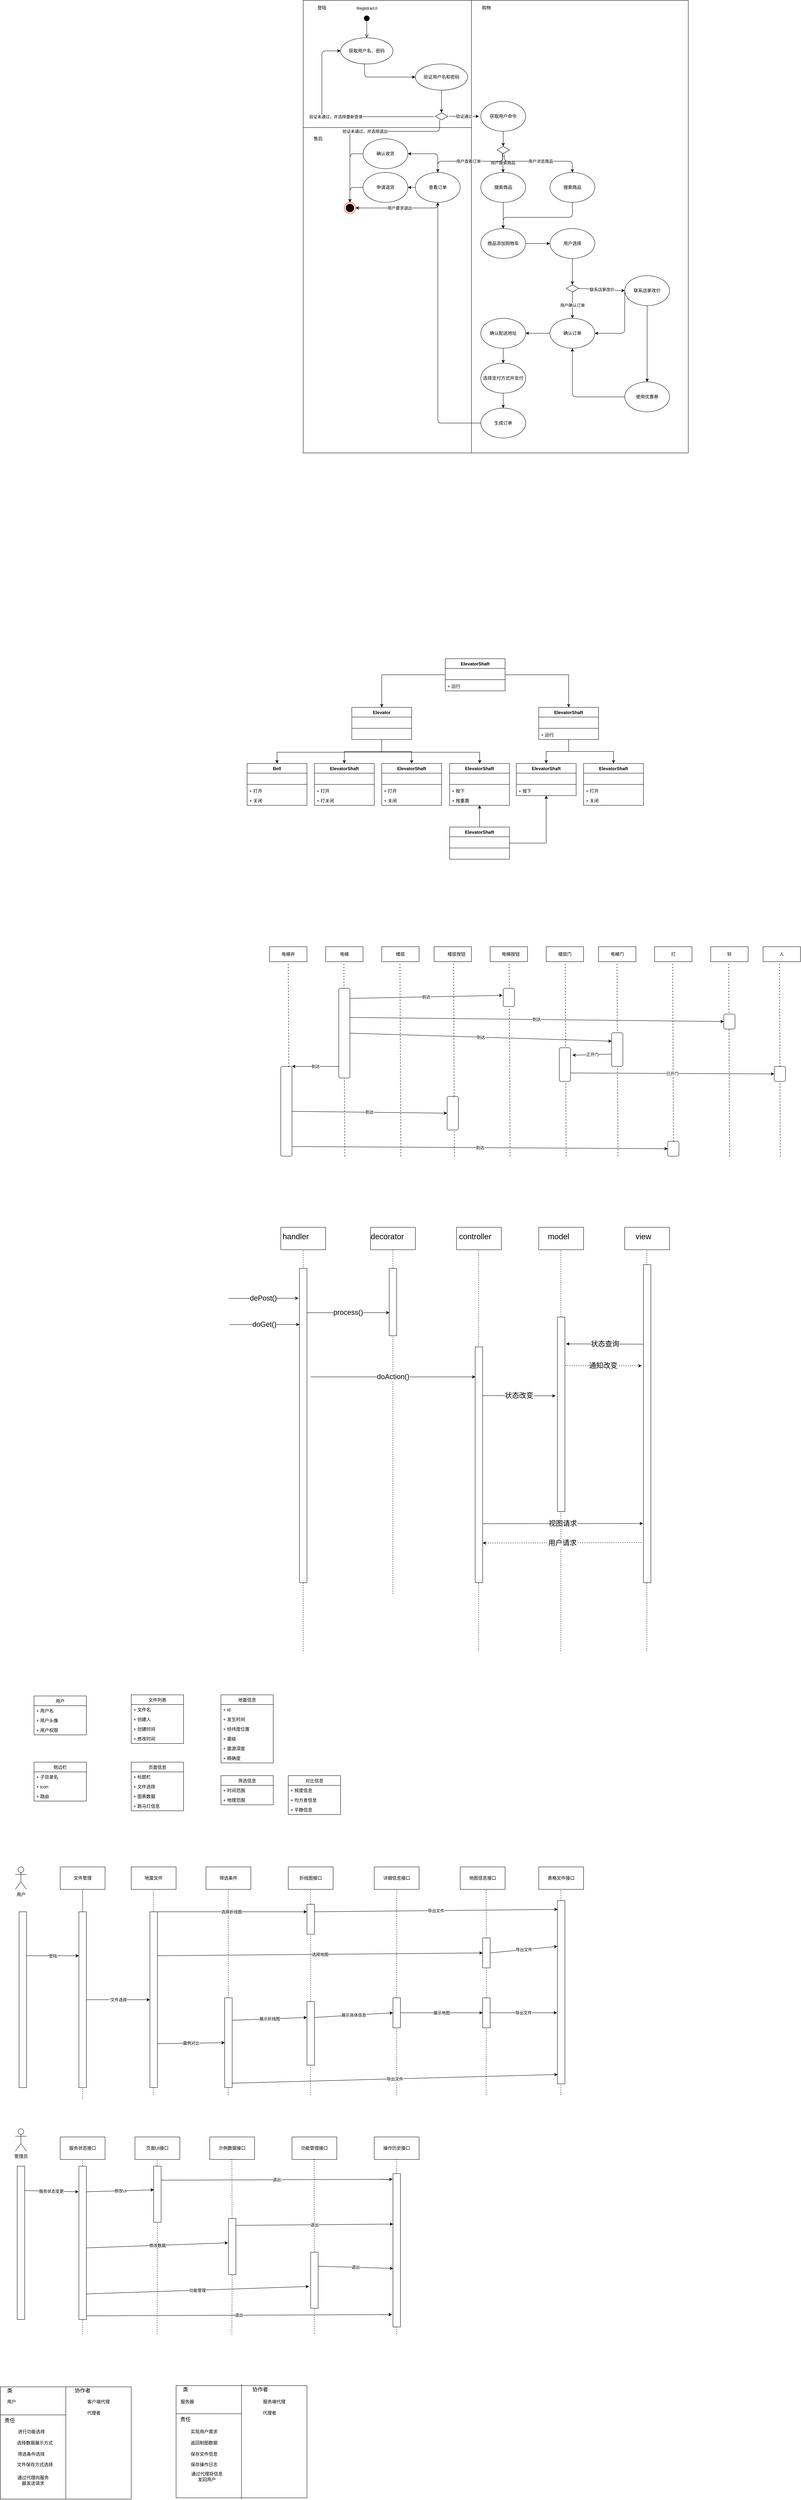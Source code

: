 <mxfile version="13.10.0" type="github">
  <diagram name="Page-1" id="e7e014a7-5840-1c2e-5031-d8a46d1fe8dd">
    <mxGraphModel dx="1629" dy="295" grid="1" gridSize="10" guides="1" tooltips="1" connect="1" arrows="1" fold="1" page="1" pageScale="1" pageWidth="1169" pageHeight="826" background="#ffffff" math="0" shadow="0">
      <root>
        <mxCell id="0" />
        <mxCell id="1" parent="0" />
        <mxCell id="vi-ls9k5dTgZ9myBlmIM-46" value="" style="endArrow=none;dashed=1;html=1;entryX=0.5;entryY=1;entryDx=0;entryDy=0;fontStyle=1" edge="1" parent="1" target="vi-ls9k5dTgZ9myBlmIM-36">
          <mxGeometry width="50" height="50" relative="1" as="geometry">
            <mxPoint x="-540" y="5620" as="sourcePoint" />
            <mxPoint x="-370" y="5190" as="targetPoint" />
          </mxGeometry>
        </mxCell>
        <mxCell id="N0Qz3LaowdVhNc13xwjL-17" value="" style="endArrow=none;dashed=1;html=1;entryX=0.5;entryY=1;entryDx=0;entryDy=0;" parent="1" edge="1">
          <mxGeometry width="50" height="50" relative="1" as="geometry">
            <mxPoint x="290" y="4270" as="sourcePoint" />
            <mxPoint x="290" y="3350" as="targetPoint" />
          </mxGeometry>
        </mxCell>
        <mxCell id="N0Qz3LaowdVhNc13xwjL-18" value="" style="endArrow=none;dashed=1;html=1;entryX=0.5;entryY=1;entryDx=0;entryDy=0;" parent="1" edge="1">
          <mxGeometry width="50" height="50" relative="1" as="geometry">
            <mxPoint x="519.17" y="4423.333" as="sourcePoint" />
            <mxPoint x="519.17" y="3350" as="targetPoint" />
          </mxGeometry>
        </mxCell>
        <mxCell id="N0Qz3LaowdVhNc13xwjL-19" value="" style="endArrow=none;dashed=1;html=1;entryX=0.5;entryY=1;entryDx=0;entryDy=0;" parent="1" edge="1">
          <mxGeometry width="50" height="50" relative="1" as="geometry">
            <mxPoint x="739.17" y="4423.333" as="sourcePoint" />
            <mxPoint x="739.17" y="3350" as="targetPoint" />
          </mxGeometry>
        </mxCell>
        <mxCell id="N0Qz3LaowdVhNc13xwjL-20" value="" style="endArrow=none;dashed=1;html=1;entryX=0.5;entryY=1;entryDx=0;entryDy=0;" parent="1" edge="1">
          <mxGeometry width="50" height="50" relative="1" as="geometry">
            <mxPoint x="969.17" y="4423.333" as="sourcePoint" />
            <mxPoint x="969.17" y="3350" as="targetPoint" />
          </mxGeometry>
        </mxCell>
        <mxCell id="N0Qz3LaowdVhNc13xwjL-16" value="" style="endArrow=none;dashed=1;html=1;entryX=0.5;entryY=1;entryDx=0;entryDy=0;" parent="1" target="N0Qz3LaowdVhNc13xwjL-1" edge="1">
          <mxGeometry width="50" height="50" relative="1" as="geometry">
            <mxPoint x="50" y="4423.333" as="sourcePoint" />
            <mxPoint x="-60" y="3540" as="targetPoint" />
          </mxGeometry>
        </mxCell>
        <mxCell id="E5uMsi-fBIesrhfRpivS-108" value="" style="endArrow=none;dashed=1;html=1;dashPattern=1 3;strokeWidth=2;entryX=0.5;entryY=1;entryDx=0;entryDy=0;exitX=0.75;exitY=1;exitDx=0;exitDy=0;fontStyle=0" parent="1" edge="1">
          <mxGeometry width="50" height="50" relative="1" as="geometry">
            <mxPoint x="603.34" y="3100" as="sourcePoint" />
            <mxPoint x="600.84" y="2580" as="targetPoint" />
          </mxGeometry>
        </mxCell>
        <mxCell id="E5uMsi-fBIesrhfRpivS-109" value="" style="endArrow=none;dashed=1;html=1;dashPattern=1 3;strokeWidth=2;entryX=0.5;entryY=1;entryDx=0;entryDy=0;exitX=0.75;exitY=1;exitDx=0;exitDy=0;" parent="1" edge="1">
          <mxGeometry width="50" height="50" relative="1" as="geometry">
            <mxPoint x="454.59" y="3100" as="sourcePoint" />
            <mxPoint x="452.09" y="2580" as="targetPoint" />
          </mxGeometry>
        </mxCell>
        <mxCell id="E5uMsi-fBIesrhfRpivS-110" value="" style="endArrow=none;dashed=1;html=1;dashPattern=1 3;strokeWidth=2;entryX=0.5;entryY=1;entryDx=0;entryDy=0;exitX=0.75;exitY=1;exitDx=0;exitDy=0;fontStyle=0" parent="1" edge="1">
          <mxGeometry width="50" height="50" relative="1" as="geometry">
            <mxPoint x="753.34" y="3100" as="sourcePoint" />
            <mxPoint x="750.84" y="2580" as="targetPoint" />
          </mxGeometry>
        </mxCell>
        <mxCell id="E5uMsi-fBIesrhfRpivS-111" value="" style="endArrow=none;dashed=1;html=1;dashPattern=1 3;strokeWidth=2;entryX=0.5;entryY=1;entryDx=0;entryDy=0;exitX=0.75;exitY=1;exitDx=0;exitDy=0;fontStyle=0" parent="1" edge="1">
          <mxGeometry width="50" height="50" relative="1" as="geometry">
            <mxPoint x="1040.63" y="3100" as="sourcePoint" />
            <mxPoint x="1038.13" y="2580" as="targetPoint" />
          </mxGeometry>
        </mxCell>
        <mxCell id="E5uMsi-fBIesrhfRpivS-112" value="" style="endArrow=none;dashed=1;html=1;dashPattern=1 3;strokeWidth=2;entryX=0.5;entryY=1;entryDx=0;entryDy=0;exitX=0.75;exitY=1;exitDx=0;exitDy=0;" parent="1" edge="1">
          <mxGeometry width="50" height="50" relative="1" as="geometry">
            <mxPoint x="891.88" y="3100" as="sourcePoint" />
            <mxPoint x="889.38" y="2580" as="targetPoint" />
          </mxGeometry>
        </mxCell>
        <mxCell id="E5uMsi-fBIesrhfRpivS-113" value="" style="endArrow=none;dashed=1;html=1;dashPattern=1 3;strokeWidth=2;entryX=0.5;entryY=1;entryDx=0;entryDy=0;exitX=0.75;exitY=1;exitDx=0;exitDy=0;fontStyle=0" parent="1" edge="1">
          <mxGeometry width="50" height="50" relative="1" as="geometry">
            <mxPoint x="1190.63" y="3100" as="sourcePoint" />
            <mxPoint x="1188.13" y="2580" as="targetPoint" />
          </mxGeometry>
        </mxCell>
        <mxCell id="E5uMsi-fBIesrhfRpivS-114" value="" style="endArrow=none;dashed=1;html=1;dashPattern=1 3;strokeWidth=2;entryX=0.5;entryY=1;entryDx=0;entryDy=0;exitX=0.75;exitY=1;exitDx=0;exitDy=0;fontStyle=0" parent="1" edge="1">
          <mxGeometry width="50" height="50" relative="1" as="geometry">
            <mxPoint x="1326.25" y="3100" as="sourcePoint" />
            <mxPoint x="1323.75" y="2580" as="targetPoint" />
          </mxGeometry>
        </mxCell>
        <mxCell id="E5uMsi-fBIesrhfRpivS-106" value="" style="endArrow=none;dashed=1;html=1;dashPattern=1 3;strokeWidth=2;entryX=0.5;entryY=1;entryDx=0;entryDy=0;exitX=0.75;exitY=1;exitDx=0;exitDy=0;fontStyle=0" parent="1" edge="1">
          <mxGeometry width="50" height="50" relative="1" as="geometry">
            <mxPoint x="161.25" y="3100" as="sourcePoint" />
            <mxPoint x="158.75" y="2580" as="targetPoint" />
          </mxGeometry>
        </mxCell>
        <mxCell id="E5uMsi-fBIesrhfRpivS-105" value="" style="endArrow=none;dashed=1;html=1;dashPattern=1 3;strokeWidth=2;entryX=0.5;entryY=1;entryDx=0;entryDy=0;exitX=0.75;exitY=1;exitDx=0;exitDy=0;" parent="1" source="E5uMsi-fBIesrhfRpivS-94" target="E5uMsi-fBIesrhfRpivS-63" edge="1">
          <mxGeometry width="50" height="50" relative="1" as="geometry">
            <mxPoint x="5" y="3100" as="sourcePoint" />
            <mxPoint x="-40" y="2760" as="targetPoint" />
          </mxGeometry>
        </mxCell>
        <mxCell id="E5uMsi-fBIesrhfRpivS-3" value="" style="rounded=0;whiteSpace=wrap;html=1;fontStyle=1" parent="1" vertex="1">
          <mxGeometry x="50" y="350" width="450" height="870" as="geometry" />
        </mxCell>
        <mxCell id="E5uMsi-fBIesrhfRpivS-2" value="" style="rounded=0;whiteSpace=wrap;html=1;fontStyle=1" parent="1" vertex="1">
          <mxGeometry x="500" y="10" width="580" height="1210" as="geometry" />
        </mxCell>
        <mxCell id="E5uMsi-fBIesrhfRpivS-1" value="" style="rounded=0;whiteSpace=wrap;html=1;fontStyle=1" parent="1" vertex="1">
          <mxGeometry x="50" y="10" width="450" height="340" as="geometry" />
        </mxCell>
        <mxCell id="HGyzchCO2jw8irIRbuGs-41" value="RegistrarUI" style="html=1;verticalAlign=bottom;startArrow=circle;startFill=1;endArrow=open;startSize=6;endSize=8;entryX=0.5;entryY=0;entryDx=0;entryDy=0;" parent="1" target="HGyzchCO2jw8irIRbuGs-42" edge="1">
          <mxGeometry x="-1" y="-10" width="80" relative="1" as="geometry">
            <mxPoint x="220" y="50" as="sourcePoint" />
            <mxPoint x="220" y="130" as="targetPoint" />
            <mxPoint x="10" y="-10" as="offset" />
          </mxGeometry>
        </mxCell>
        <mxCell id="HGyzchCO2jw8irIRbuGs-42" value="获取用户名、密码" style="ellipse;whiteSpace=wrap;html=1;" parent="1" vertex="1">
          <mxGeometry x="150" y="110" width="140" height="70" as="geometry" />
        </mxCell>
        <mxCell id="HGyzchCO2jw8irIRbuGs-48" value="验证用户名和密码" style="ellipse;whiteSpace=wrap;html=1;" parent="1" vertex="1">
          <mxGeometry x="350" y="180" width="140" height="70" as="geometry" />
        </mxCell>
        <mxCell id="HGyzchCO2jw8irIRbuGs-49" value="" style="endArrow=classic;html=1;exitX=0.457;exitY=0.986;exitDx=0;exitDy=0;exitPerimeter=0;entryX=0;entryY=0.5;entryDx=0;entryDy=0;" parent="1" source="HGyzchCO2jw8irIRbuGs-42" target="HGyzchCO2jw8irIRbuGs-48" edge="1">
          <mxGeometry width="50" height="50" relative="1" as="geometry">
            <mxPoint x="240" y="250" as="sourcePoint" />
            <mxPoint x="290" y="200" as="targetPoint" />
            <Array as="points">
              <mxPoint x="214" y="215" />
            </Array>
          </mxGeometry>
        </mxCell>
        <mxCell id="HGyzchCO2jw8irIRbuGs-50" value="" style="html=1;whiteSpace=wrap;aspect=fixed;shape=isoRectangle;" parent="1" vertex="1">
          <mxGeometry x="403.33" y="310" width="33.33" height="20" as="geometry" />
        </mxCell>
        <mxCell id="HGyzchCO2jw8irIRbuGs-51" value="" style="endArrow=classic;html=1;exitX=0.5;exitY=1;exitDx=0;exitDy=0;entryX=0.5;entryY=0;entryDx=0;entryDy=0;entryPerimeter=0;" parent="1" source="HGyzchCO2jw8irIRbuGs-48" target="HGyzchCO2jw8irIRbuGs-50" edge="1">
          <mxGeometry width="50" height="50" relative="1" as="geometry">
            <mxPoint x="350" y="340" as="sourcePoint" />
            <mxPoint x="400" y="290" as="targetPoint" />
          </mxGeometry>
        </mxCell>
        <mxCell id="HGyzchCO2jw8irIRbuGs-52" value="验证未通过，并选择重新登录" style="endArrow=classic;html=1;entryX=0;entryY=0.5;entryDx=0;entryDy=0;" parent="1" target="HGyzchCO2jw8irIRbuGs-42" edge="1">
          <mxGeometry width="50" height="50" relative="1" as="geometry">
            <mxPoint x="400" y="321" as="sourcePoint" />
            <mxPoint x="300" y="300" as="targetPoint" />
            <Array as="points">
              <mxPoint x="100" y="321" />
              <mxPoint x="100" y="145" />
            </Array>
          </mxGeometry>
        </mxCell>
        <mxCell id="HGyzchCO2jw8irIRbuGs-53" value="" style="ellipse;html=1;shape=endState;fillColor=#000000;strokeColor=#ff0000;" parent="1" vertex="1">
          <mxGeometry x="160" y="550" width="30" height="30" as="geometry" />
        </mxCell>
        <mxCell id="HGyzchCO2jw8irIRbuGs-55" value="验证未通过，并选择退出" style="endArrow=classic;html=1;entryX=0.5;entryY=0;entryDx=0;entryDy=0;" parent="1" target="HGyzchCO2jw8irIRbuGs-53" edge="1">
          <mxGeometry width="50" height="50" relative="1" as="geometry">
            <mxPoint x="415" y="330" as="sourcePoint" />
            <mxPoint x="150" y="450" as="targetPoint" />
            <Array as="points">
              <mxPoint x="415" y="360" />
              <mxPoint x="175" y="360" />
            </Array>
          </mxGeometry>
        </mxCell>
        <mxCell id="HGyzchCO2jw8irIRbuGs-56" value="验证通过" style="endArrow=classic;html=1;" parent="1" edge="1">
          <mxGeometry width="50" height="50" relative="1" as="geometry">
            <mxPoint x="440" y="320" as="sourcePoint" />
            <mxPoint x="520" y="320" as="targetPoint" />
          </mxGeometry>
        </mxCell>
        <mxCell id="HGyzchCO2jw8irIRbuGs-57" value="获取用户命令" style="ellipse;whiteSpace=wrap;html=1;" parent="1" vertex="1">
          <mxGeometry x="525" y="280" width="120" height="80" as="geometry" />
        </mxCell>
        <mxCell id="HGyzchCO2jw8irIRbuGs-59" value="" style="endArrow=classic;html=1;exitX=0.5;exitY=1;exitDx=0;exitDy=0;" parent="1" source="HGyzchCO2jw8irIRbuGs-57" edge="1">
          <mxGeometry width="50" height="50" relative="1" as="geometry">
            <mxPoint x="580" y="450" as="sourcePoint" />
            <mxPoint x="585" y="400" as="targetPoint" />
          </mxGeometry>
        </mxCell>
        <mxCell id="HGyzchCO2jw8irIRbuGs-61" value="" style="html=1;whiteSpace=wrap;aspect=fixed;shape=isoRectangle;" parent="1" vertex="1">
          <mxGeometry x="568.34" y="400" width="33.33" height="20" as="geometry" />
        </mxCell>
        <mxCell id="HGyzchCO2jw8irIRbuGs-62" value="搜索商品" style="ellipse;whiteSpace=wrap;html=1;" parent="1" vertex="1">
          <mxGeometry x="710" y="470" width="120" height="80" as="geometry" />
        </mxCell>
        <mxCell id="HGyzchCO2jw8irIRbuGs-63" value="搜索商品" style="ellipse;whiteSpace=wrap;html=1;" parent="1" vertex="1">
          <mxGeometry x="525.01" y="470" width="120" height="80" as="geometry" />
        </mxCell>
        <mxCell id="HGyzchCO2jw8irIRbuGs-64" value="商品添加购物车" style="ellipse;whiteSpace=wrap;html=1;" parent="1" vertex="1">
          <mxGeometry x="525" y="620" width="120" height="80" as="geometry" />
        </mxCell>
        <mxCell id="HGyzchCO2jw8irIRbuGs-65" value="查看订单" style="ellipse;whiteSpace=wrap;html=1;" parent="1" vertex="1">
          <mxGeometry x="350" y="470" width="120" height="80" as="geometry" />
        </mxCell>
        <mxCell id="HGyzchCO2jw8irIRbuGs-66" value="用户要求退出" style="endArrow=classic;html=1;entryX=1;entryY=0.5;entryDx=0;entryDy=0;exitX=0.5;exitY=1;exitDx=0;exitDy=0;" parent="1" source="HGyzchCO2jw8irIRbuGs-65" target="HGyzchCO2jw8irIRbuGs-53" edge="1">
          <mxGeometry width="50" height="50" relative="1" as="geometry">
            <mxPoint x="260" y="620" as="sourcePoint" />
            <mxPoint x="310" y="570" as="targetPoint" />
            <Array as="points">
              <mxPoint x="410" y="565" />
            </Array>
          </mxGeometry>
        </mxCell>
        <mxCell id="HGyzchCO2jw8irIRbuGs-67" value="用户搜索商品" style="endArrow=classic;html=1;exitX=0.44;exitY=0.95;exitDx=0;exitDy=0;exitPerimeter=0;entryX=0.5;entryY=0;entryDx=0;entryDy=0;" parent="1" source="HGyzchCO2jw8irIRbuGs-61" target="HGyzchCO2jw8irIRbuGs-63" edge="1">
          <mxGeometry width="50" height="50" relative="1" as="geometry">
            <mxPoint x="500" y="420" as="sourcePoint" />
            <mxPoint x="583" y="430" as="targetPoint" />
          </mxGeometry>
        </mxCell>
        <mxCell id="HGyzchCO2jw8irIRbuGs-68" value="用户查看订单" style="endArrow=classic;html=1;entryX=0.5;entryY=0;entryDx=0;entryDy=0;exitX=0.47;exitY=1;exitDx=0;exitDy=0;exitPerimeter=0;" parent="1" source="HGyzchCO2jw8irIRbuGs-61" target="HGyzchCO2jw8irIRbuGs-65" edge="1">
          <mxGeometry width="50" height="50" relative="1" as="geometry">
            <mxPoint x="490" y="430" as="sourcePoint" />
            <mxPoint x="540" y="380" as="targetPoint" />
            <Array as="points">
              <mxPoint x="584" y="440" />
              <mxPoint x="410" y="440" />
            </Array>
          </mxGeometry>
        </mxCell>
        <mxCell id="HGyzchCO2jw8irIRbuGs-69" value="用户浏览商品" style="endArrow=classic;html=1;entryX=0.5;entryY=0;entryDx=0;entryDy=0;exitX=0.59;exitY=1.1;exitDx=0;exitDy=0;exitPerimeter=0;" parent="1" source="HGyzchCO2jw8irIRbuGs-61" target="HGyzchCO2jw8irIRbuGs-62" edge="1">
          <mxGeometry width="50" height="50" relative="1" as="geometry">
            <mxPoint x="580" y="420" as="sourcePoint" />
            <mxPoint x="760" y="390" as="targetPoint" />
            <Array as="points">
              <mxPoint x="588" y="440" />
              <mxPoint x="770" y="440" />
            </Array>
          </mxGeometry>
        </mxCell>
        <mxCell id="HGyzchCO2jw8irIRbuGs-70" value="" style="endArrow=classic;html=1;exitX=0.5;exitY=1;exitDx=0;exitDy=0;entryX=0.5;entryY=0;entryDx=0;entryDy=0;" parent="1" source="HGyzchCO2jw8irIRbuGs-63" target="HGyzchCO2jw8irIRbuGs-64" edge="1">
          <mxGeometry width="50" height="50" relative="1" as="geometry">
            <mxPoint x="560" y="610" as="sourcePoint" />
            <mxPoint x="610" y="560" as="targetPoint" />
          </mxGeometry>
        </mxCell>
        <mxCell id="HGyzchCO2jw8irIRbuGs-71" value="" style="endArrow=classic;html=1;exitX=0.5;exitY=1;exitDx=0;exitDy=0;entryX=0.5;entryY=0;entryDx=0;entryDy=0;" parent="1" source="HGyzchCO2jw8irIRbuGs-62" target="HGyzchCO2jw8irIRbuGs-64" edge="1">
          <mxGeometry width="50" height="50" relative="1" as="geometry">
            <mxPoint x="720" y="650" as="sourcePoint" />
            <mxPoint x="770" y="600" as="targetPoint" />
            <Array as="points">
              <mxPoint x="770" y="590" />
              <mxPoint x="585" y="590" />
            </Array>
          </mxGeometry>
        </mxCell>
        <mxCell id="HGyzchCO2jw8irIRbuGs-72" value="确认订单" style="ellipse;whiteSpace=wrap;html=1;" parent="1" vertex="1">
          <mxGeometry x="710.01" y="860" width="120" height="80" as="geometry" />
        </mxCell>
        <mxCell id="HGyzchCO2jw8irIRbuGs-73" value="选择支付方式并支付" style="ellipse;whiteSpace=wrap;html=1;" parent="1" vertex="1">
          <mxGeometry x="525.01" y="980" width="120" height="80" as="geometry" />
        </mxCell>
        <mxCell id="HGyzchCO2jw8irIRbuGs-74" value="生成订单" style="ellipse;whiteSpace=wrap;html=1;" parent="1" vertex="1">
          <mxGeometry x="525.01" y="1100" width="120" height="80" as="geometry" />
        </mxCell>
        <mxCell id="HGyzchCO2jw8irIRbuGs-75" value="" style="endArrow=classic;html=1;exitX=0.5;exitY=1;exitDx=0;exitDy=0;" parent="1" source="HGyzchCO2jw8irIRbuGs-81" target="HGyzchCO2jw8irIRbuGs-83" edge="1">
          <mxGeometry width="50" height="50" relative="1" as="geometry">
            <mxPoint x="390" y="720" as="sourcePoint" />
            <mxPoint x="585" y="738" as="targetPoint" />
          </mxGeometry>
        </mxCell>
        <mxCell id="HGyzchCO2jw8irIRbuGs-76" value="" style="endArrow=classic;html=1;exitX=0;exitY=0.5;exitDx=0;exitDy=0;entryX=1;entryY=0.5;entryDx=0;entryDy=0;" parent="1" source="HGyzchCO2jw8irIRbuGs-72" target="HGyzchCO2jw8irIRbuGs-79" edge="1">
          <mxGeometry width="50" height="50" relative="1" as="geometry">
            <mxPoint x="595" y="710" as="sourcePoint" />
            <mxPoint x="620" y="890" as="targetPoint" />
          </mxGeometry>
        </mxCell>
        <mxCell id="HGyzchCO2jw8irIRbuGs-77" value="" style="endArrow=classic;html=1;exitX=0.5;exitY=1;exitDx=0;exitDy=0;entryX=0.5;entryY=0;entryDx=0;entryDy=0;" parent="1" source="HGyzchCO2jw8irIRbuGs-73" target="HGyzchCO2jw8irIRbuGs-74" edge="1">
          <mxGeometry width="50" height="50" relative="1" as="geometry">
            <mxPoint x="905" y="1100" as="sourcePoint" />
            <mxPoint x="905.01" y="1130" as="targetPoint" />
          </mxGeometry>
        </mxCell>
        <mxCell id="HGyzchCO2jw8irIRbuGs-78" value="" style="endArrow=classic;html=1;exitX=0;exitY=0.5;exitDx=0;exitDy=0;entryX=0.5;entryY=1;entryDx=0;entryDy=0;" parent="1" source="HGyzchCO2jw8irIRbuGs-74" target="HGyzchCO2jw8irIRbuGs-65" edge="1">
          <mxGeometry width="50" height="50" relative="1" as="geometry">
            <mxPoint x="390" y="740" as="sourcePoint" />
            <mxPoint x="440" y="690" as="targetPoint" />
            <Array as="points">
              <mxPoint x="410" y="1140" />
              <mxPoint x="410" y="770" />
              <mxPoint x="410" y="670" />
            </Array>
          </mxGeometry>
        </mxCell>
        <mxCell id="HGyzchCO2jw8irIRbuGs-79" value="确认配送地址" style="ellipse;whiteSpace=wrap;html=1;" parent="1" vertex="1">
          <mxGeometry x="525.01" y="860" width="120" height="80" as="geometry" />
        </mxCell>
        <mxCell id="HGyzchCO2jw8irIRbuGs-80" value="" style="endArrow=classic;html=1;entryX=0.5;entryY=0;entryDx=0;entryDy=0;exitX=0.5;exitY=1;exitDx=0;exitDy=0;" parent="1" source="HGyzchCO2jw8irIRbuGs-79" target="HGyzchCO2jw8irIRbuGs-73" edge="1">
          <mxGeometry width="50" height="50" relative="1" as="geometry">
            <mxPoint x="485.01" y="870" as="sourcePoint" />
            <mxPoint x="535.01" y="820" as="targetPoint" />
          </mxGeometry>
        </mxCell>
        <mxCell id="HGyzchCO2jw8irIRbuGs-81" value="用户选择" style="ellipse;whiteSpace=wrap;html=1;" parent="1" vertex="1">
          <mxGeometry x="710" y="620" width="120" height="80" as="geometry" />
        </mxCell>
        <mxCell id="HGyzchCO2jw8irIRbuGs-83" value="" style="html=1;whiteSpace=wrap;aspect=fixed;shape=isoRectangle;" parent="1" vertex="1">
          <mxGeometry x="753.34" y="770" width="33.33" height="20" as="geometry" />
        </mxCell>
        <mxCell id="HGyzchCO2jw8irIRbuGs-84" value="" style="endArrow=classic;html=1;exitX=1;exitY=0.5;exitDx=0;exitDy=0;entryX=0;entryY=0.5;entryDx=0;entryDy=0;" parent="1" source="HGyzchCO2jw8irIRbuGs-64" target="HGyzchCO2jw8irIRbuGs-81" edge="1">
          <mxGeometry width="50" height="50" relative="1" as="geometry">
            <mxPoint x="535" y="790" as="sourcePoint" />
            <mxPoint x="500" y="790" as="targetPoint" />
          </mxGeometry>
        </mxCell>
        <mxCell id="HGyzchCO2jw8irIRbuGs-85" value="用户确认订单" style="endArrow=classic;html=1;entryX=0.5;entryY=0;entryDx=0;entryDy=0;" parent="1" source="HGyzchCO2jw8irIRbuGs-83" target="HGyzchCO2jw8irIRbuGs-72" edge="1">
          <mxGeometry width="50" height="50" relative="1" as="geometry">
            <mxPoint x="545" y="800" as="sourcePoint" />
            <mxPoint x="510" y="800" as="targetPoint" />
          </mxGeometry>
        </mxCell>
        <mxCell id="HGyzchCO2jw8irIRbuGs-86" value="联系店家改价" style="ellipse;whiteSpace=wrap;html=1;" parent="1" vertex="1">
          <mxGeometry x="910" y="746" width="120" height="80" as="geometry" />
        </mxCell>
        <mxCell id="HGyzchCO2jw8irIRbuGs-87" value="联系店家改价" style="endArrow=classic;html=1;entryX=0;entryY=0.5;entryDx=0;entryDy=0;exitX=1.014;exitY=0.5;exitDx=0;exitDy=0;exitPerimeter=0;" parent="1" source="HGyzchCO2jw8irIRbuGs-83" target="HGyzchCO2jw8irIRbuGs-86" edge="1">
          <mxGeometry width="50" height="50" relative="1" as="geometry">
            <mxPoint x="770" y="791" as="sourcePoint" />
            <mxPoint x="810" y="820" as="targetPoint" />
          </mxGeometry>
        </mxCell>
        <mxCell id="HGyzchCO2jw8irIRbuGs-88" value="" style="endArrow=classic;html=1;exitX=0;exitY=0.5;exitDx=0;exitDy=0;entryX=1;entryY=0.5;entryDx=0;entryDy=0;" parent="1" source="HGyzchCO2jw8irIRbuGs-86" target="HGyzchCO2jw8irIRbuGs-72" edge="1">
          <mxGeometry width="50" height="50" relative="1" as="geometry">
            <mxPoint x="530" y="940" as="sourcePoint" />
            <mxPoint x="580" y="890" as="targetPoint" />
            <Array as="points">
              <mxPoint x="910" y="900" />
            </Array>
          </mxGeometry>
        </mxCell>
        <mxCell id="HGyzchCO2jw8irIRbuGs-89" value="使用优惠券" style="ellipse;whiteSpace=wrap;html=1;" parent="1" vertex="1">
          <mxGeometry x="910" y="1030" width="120" height="80" as="geometry" />
        </mxCell>
        <mxCell id="HGyzchCO2jw8irIRbuGs-91" value="" style="endArrow=classic;html=1;exitX=0.5;exitY=1;exitDx=0;exitDy=0;entryX=0.5;entryY=0;entryDx=0;entryDy=0;" parent="1" source="HGyzchCO2jw8irIRbuGs-86" target="HGyzchCO2jw8irIRbuGs-89" edge="1">
          <mxGeometry width="50" height="50" relative="1" as="geometry">
            <mxPoint x="790" y="1030" as="sourcePoint" />
            <mxPoint x="840" y="980" as="targetPoint" />
            <Array as="points" />
          </mxGeometry>
        </mxCell>
        <mxCell id="HGyzchCO2jw8irIRbuGs-92" value="" style="endArrow=classic;html=1;entryX=0.5;entryY=1;entryDx=0;entryDy=0;exitX=0;exitY=0.5;exitDx=0;exitDy=0;" parent="1" source="HGyzchCO2jw8irIRbuGs-89" target="HGyzchCO2jw8irIRbuGs-72" edge="1">
          <mxGeometry width="50" height="50" relative="1" as="geometry">
            <mxPoint x="440" y="960" as="sourcePoint" />
            <mxPoint x="490" y="910" as="targetPoint" />
            <Array as="points">
              <mxPoint x="770" y="1070" />
            </Array>
          </mxGeometry>
        </mxCell>
        <mxCell id="HGyzchCO2jw8irIRbuGs-93" value="确认收货" style="ellipse;whiteSpace=wrap;html=1;" parent="1" vertex="1">
          <mxGeometry x="210" y="380" width="120" height="80" as="geometry" />
        </mxCell>
        <mxCell id="HGyzchCO2jw8irIRbuGs-94" value="申请退货" style="ellipse;whiteSpace=wrap;html=1;" parent="1" vertex="1">
          <mxGeometry x="210" y="470" width="120" height="80" as="geometry" />
        </mxCell>
        <mxCell id="HGyzchCO2jw8irIRbuGs-95" value="" style="endArrow=classic;html=1;entryX=1;entryY=0.5;entryDx=0;entryDy=0;exitX=0;exitY=0.5;exitDx=0;exitDy=0;" parent="1" source="HGyzchCO2jw8irIRbuGs-65" target="HGyzchCO2jw8irIRbuGs-94" edge="1">
          <mxGeometry width="50" height="50" relative="1" as="geometry">
            <mxPoint x="340" y="540" as="sourcePoint" />
            <mxPoint x="390" y="490" as="targetPoint" />
          </mxGeometry>
        </mxCell>
        <mxCell id="HGyzchCO2jw8irIRbuGs-96" value="" style="endArrow=classic;html=1;entryX=1;entryY=0.5;entryDx=0;entryDy=0;" parent="1" target="HGyzchCO2jw8irIRbuGs-93" edge="1">
          <mxGeometry width="50" height="50" relative="1" as="geometry">
            <mxPoint x="410" y="470" as="sourcePoint" />
            <mxPoint x="430" y="400" as="targetPoint" />
            <Array as="points">
              <mxPoint x="410" y="420" />
            </Array>
          </mxGeometry>
        </mxCell>
        <mxCell id="HGyzchCO2jw8irIRbuGs-97" value="" style="endArrow=classic;html=1;entryX=0.5;entryY=0;entryDx=0;entryDy=0;exitX=0;exitY=0.5;exitDx=0;exitDy=0;" parent="1" source="HGyzchCO2jw8irIRbuGs-94" target="HGyzchCO2jw8irIRbuGs-53" edge="1">
          <mxGeometry width="50" height="50" relative="1" as="geometry">
            <mxPoint x="80" y="510" as="sourcePoint" />
            <mxPoint x="130" y="460" as="targetPoint" />
            <Array as="points">
              <mxPoint x="175" y="510" />
            </Array>
          </mxGeometry>
        </mxCell>
        <mxCell id="HGyzchCO2jw8irIRbuGs-98" value="" style="endArrow=classic;html=1;entryX=0.5;entryY=0;entryDx=0;entryDy=0;exitX=0;exitY=0.5;exitDx=0;exitDy=0;" parent="1" source="HGyzchCO2jw8irIRbuGs-93" target="HGyzchCO2jw8irIRbuGs-53" edge="1">
          <mxGeometry width="50" height="50" relative="1" as="geometry">
            <mxPoint x="90" y="530" as="sourcePoint" />
            <mxPoint x="140" y="480" as="targetPoint" />
            <Array as="points">
              <mxPoint x="175" y="420" />
            </Array>
          </mxGeometry>
        </mxCell>
        <mxCell id="E5uMsi-fBIesrhfRpivS-4" value="登陆" style="text;html=1;strokeColor=none;fillColor=none;align=center;verticalAlign=middle;whiteSpace=wrap;rounded=0;" parent="1" vertex="1">
          <mxGeometry x="80" y="20" width="40" height="20" as="geometry" />
        </mxCell>
        <mxCell id="E5uMsi-fBIesrhfRpivS-5" value="购物" style="text;html=1;strokeColor=none;fillColor=none;align=center;verticalAlign=middle;whiteSpace=wrap;rounded=0;" parent="1" vertex="1">
          <mxGeometry x="520" y="20" width="40" height="20" as="geometry" />
        </mxCell>
        <mxCell id="E5uMsi-fBIesrhfRpivS-6" value="售后" style="text;html=1;strokeColor=none;fillColor=none;align=center;verticalAlign=middle;whiteSpace=wrap;rounded=0;" parent="1" vertex="1">
          <mxGeometry x="70" y="370" width="40" height="20" as="geometry" />
        </mxCell>
        <mxCell id="E5uMsi-fBIesrhfRpivS-58" style="edgeStyle=orthogonalEdgeStyle;rounded=0;orthogonalLoop=1;jettySize=auto;html=1;entryX=0.5;entryY=0;entryDx=0;entryDy=0;" parent="1" source="E5uMsi-fBIesrhfRpivS-7" target="E5uMsi-fBIesrhfRpivS-11" edge="1">
          <mxGeometry relative="1" as="geometry" />
        </mxCell>
        <mxCell id="E5uMsi-fBIesrhfRpivS-59" style="edgeStyle=orthogonalEdgeStyle;rounded=0;orthogonalLoop=1;jettySize=auto;html=1;entryX=0.5;entryY=0;entryDx=0;entryDy=0;" parent="1" source="E5uMsi-fBIesrhfRpivS-7" target="E5uMsi-fBIesrhfRpivS-15" edge="1">
          <mxGeometry relative="1" as="geometry" />
        </mxCell>
        <mxCell id="E5uMsi-fBIesrhfRpivS-7" value="ElevatorShaft" style="swimlane;fontStyle=1;align=center;verticalAlign=top;childLayout=stackLayout;horizontal=1;startSize=26;horizontalStack=0;resizeParent=1;resizeParentMax=0;resizeLast=0;collapsible=1;marginBottom=0;" parent="1" vertex="1">
          <mxGeometry x="430" y="1770" width="160" height="86" as="geometry" />
        </mxCell>
        <mxCell id="E5uMsi-fBIesrhfRpivS-8" value=" " style="text;strokeColor=none;fillColor=none;align=left;verticalAlign=top;spacingLeft=4;spacingRight=4;overflow=hidden;rotatable=0;points=[[0,0.5],[1,0.5]];portConstraint=eastwest;" parent="E5uMsi-fBIesrhfRpivS-7" vertex="1">
          <mxGeometry y="26" width="160" height="26" as="geometry" />
        </mxCell>
        <mxCell id="E5uMsi-fBIesrhfRpivS-9" value="" style="line;strokeWidth=1;fillColor=none;align=left;verticalAlign=middle;spacingTop=-1;spacingLeft=3;spacingRight=3;rotatable=0;labelPosition=right;points=[];portConstraint=eastwest;" parent="E5uMsi-fBIesrhfRpivS-7" vertex="1">
          <mxGeometry y="52" width="160" height="8" as="geometry" />
        </mxCell>
        <mxCell id="E5uMsi-fBIesrhfRpivS-10" value="+ 运行" style="text;strokeColor=none;fillColor=none;align=left;verticalAlign=top;spacingLeft=4;spacingRight=4;overflow=hidden;rotatable=0;points=[[0,0.5],[1,0.5]];portConstraint=eastwest;" parent="E5uMsi-fBIesrhfRpivS-7" vertex="1">
          <mxGeometry y="60" width="160" height="26" as="geometry" />
        </mxCell>
        <mxCell id="E5uMsi-fBIesrhfRpivS-54" style="edgeStyle=orthogonalEdgeStyle;rounded=0;orthogonalLoop=1;jettySize=auto;html=1;entryX=0.5;entryY=0;entryDx=0;entryDy=0;" parent="1" source="E5uMsi-fBIesrhfRpivS-11" target="E5uMsi-fBIesrhfRpivS-23" edge="1">
          <mxGeometry relative="1" as="geometry" />
        </mxCell>
        <mxCell id="E5uMsi-fBIesrhfRpivS-55" style="edgeStyle=orthogonalEdgeStyle;rounded=0;orthogonalLoop=1;jettySize=auto;html=1;entryX=0.5;entryY=0;entryDx=0;entryDy=0;" parent="1" source="E5uMsi-fBIesrhfRpivS-11" target="E5uMsi-fBIesrhfRpivS-27" edge="1">
          <mxGeometry relative="1" as="geometry" />
        </mxCell>
        <mxCell id="E5uMsi-fBIesrhfRpivS-56" style="edgeStyle=orthogonalEdgeStyle;rounded=0;orthogonalLoop=1;jettySize=auto;html=1;" parent="1" source="E5uMsi-fBIesrhfRpivS-11" target="E5uMsi-fBIesrhfRpivS-31" edge="1">
          <mxGeometry relative="1" as="geometry">
            <Array as="points">
              <mxPoint x="260" y="2020" />
              <mxPoint x="522" y="2020" />
            </Array>
          </mxGeometry>
        </mxCell>
        <mxCell id="E5uMsi-fBIesrhfRpivS-57" style="edgeStyle=orthogonalEdgeStyle;rounded=0;orthogonalLoop=1;jettySize=auto;html=1;entryX=0.5;entryY=0;entryDx=0;entryDy=0;" parent="1" source="E5uMsi-fBIesrhfRpivS-11" target="E5uMsi-fBIesrhfRpivS-19" edge="1">
          <mxGeometry relative="1" as="geometry">
            <Array as="points">
              <mxPoint x="260" y="2020" />
              <mxPoint x="-20" y="2020" />
            </Array>
          </mxGeometry>
        </mxCell>
        <mxCell id="E5uMsi-fBIesrhfRpivS-11" value="Elevator" style="swimlane;fontStyle=1;align=center;verticalAlign=top;childLayout=stackLayout;horizontal=1;startSize=26;horizontalStack=0;resizeParent=1;resizeParentMax=0;resizeLast=0;collapsible=1;marginBottom=0;" parent="1" vertex="1">
          <mxGeometry x="180" y="1900" width="160" height="86" as="geometry" />
        </mxCell>
        <mxCell id="E5uMsi-fBIesrhfRpivS-12" value=" " style="text;strokeColor=none;fillColor=none;align=left;verticalAlign=top;spacingLeft=4;spacingRight=4;overflow=hidden;rotatable=0;points=[[0,0.5],[1,0.5]];portConstraint=eastwest;" parent="E5uMsi-fBIesrhfRpivS-11" vertex="1">
          <mxGeometry y="26" width="160" height="26" as="geometry" />
        </mxCell>
        <mxCell id="E5uMsi-fBIesrhfRpivS-13" value="" style="line;strokeWidth=1;fillColor=none;align=left;verticalAlign=middle;spacingTop=-1;spacingLeft=3;spacingRight=3;rotatable=0;labelPosition=right;points=[];portConstraint=eastwest;" parent="E5uMsi-fBIesrhfRpivS-11" vertex="1">
          <mxGeometry y="52" width="160" height="8" as="geometry" />
        </mxCell>
        <mxCell id="E5uMsi-fBIesrhfRpivS-14" value=" " style="text;strokeColor=none;fillColor=none;align=left;verticalAlign=top;spacingLeft=4;spacingRight=4;overflow=hidden;rotatable=0;points=[[0,0.5],[1,0.5]];portConstraint=eastwest;" parent="E5uMsi-fBIesrhfRpivS-11" vertex="1">
          <mxGeometry y="60" width="160" height="26" as="geometry" />
        </mxCell>
        <mxCell id="E5uMsi-fBIesrhfRpivS-52" style="edgeStyle=orthogonalEdgeStyle;rounded=0;orthogonalLoop=1;jettySize=auto;html=1;entryX=0.5;entryY=0;entryDx=0;entryDy=0;" parent="1" source="E5uMsi-fBIesrhfRpivS-15" target="E5uMsi-fBIesrhfRpivS-35" edge="1">
          <mxGeometry relative="1" as="geometry" />
        </mxCell>
        <mxCell id="E5uMsi-fBIesrhfRpivS-15" value="ElevatorShaft" style="swimlane;fontStyle=1;align=center;verticalAlign=top;childLayout=stackLayout;horizontal=1;startSize=26;horizontalStack=0;resizeParent=1;resizeParentMax=0;resizeLast=0;collapsible=1;marginBottom=0;" parent="1" vertex="1">
          <mxGeometry x="680" y="1900" width="160" height="86" as="geometry" />
        </mxCell>
        <mxCell id="E5uMsi-fBIesrhfRpivS-16" value=" " style="text;strokeColor=none;fillColor=none;align=left;verticalAlign=top;spacingLeft=4;spacingRight=4;overflow=hidden;rotatable=0;points=[[0,0.5],[1,0.5]];portConstraint=eastwest;" parent="E5uMsi-fBIesrhfRpivS-15" vertex="1">
          <mxGeometry y="26" width="160" height="26" as="geometry" />
        </mxCell>
        <mxCell id="E5uMsi-fBIesrhfRpivS-17" value="" style="line;strokeWidth=1;fillColor=none;align=left;verticalAlign=middle;spacingTop=-1;spacingLeft=3;spacingRight=3;rotatable=0;labelPosition=right;points=[];portConstraint=eastwest;" parent="E5uMsi-fBIesrhfRpivS-15" vertex="1">
          <mxGeometry y="52" width="160" height="8" as="geometry" />
        </mxCell>
        <mxCell id="E5uMsi-fBIesrhfRpivS-18" value="+ 运行" style="text;strokeColor=none;fillColor=none;align=left;verticalAlign=top;spacingLeft=4;spacingRight=4;overflow=hidden;rotatable=0;points=[[0,0.5],[1,0.5]];portConstraint=eastwest;" parent="E5uMsi-fBIesrhfRpivS-15" vertex="1">
          <mxGeometry y="60" width="160" height="26" as="geometry" />
        </mxCell>
        <mxCell id="E5uMsi-fBIesrhfRpivS-19" value="Bell" style="swimlane;fontStyle=1;align=center;verticalAlign=top;childLayout=stackLayout;horizontal=1;startSize=26;horizontalStack=0;resizeParent=1;resizeParentMax=0;resizeLast=0;collapsible=1;marginBottom=0;" parent="1" vertex="1">
          <mxGeometry x="-100" y="2050" width="160" height="112" as="geometry" />
        </mxCell>
        <mxCell id="E5uMsi-fBIesrhfRpivS-20" value=" " style="text;strokeColor=none;fillColor=none;align=left;verticalAlign=top;spacingLeft=4;spacingRight=4;overflow=hidden;rotatable=0;points=[[0,0.5],[1,0.5]];portConstraint=eastwest;" parent="E5uMsi-fBIesrhfRpivS-19" vertex="1">
          <mxGeometry y="26" width="160" height="26" as="geometry" />
        </mxCell>
        <mxCell id="E5uMsi-fBIesrhfRpivS-21" value="" style="line;strokeWidth=1;fillColor=none;align=left;verticalAlign=middle;spacingTop=-1;spacingLeft=3;spacingRight=3;rotatable=0;labelPosition=right;points=[];portConstraint=eastwest;" parent="E5uMsi-fBIesrhfRpivS-19" vertex="1">
          <mxGeometry y="52" width="160" height="8" as="geometry" />
        </mxCell>
        <mxCell id="E5uMsi-fBIesrhfRpivS-22" value="+ 打开" style="text;strokeColor=none;fillColor=none;align=left;verticalAlign=top;spacingLeft=4;spacingRight=4;overflow=hidden;rotatable=0;points=[[0,0.5],[1,0.5]];portConstraint=eastwest;fontStyle=0" parent="E5uMsi-fBIesrhfRpivS-19" vertex="1">
          <mxGeometry y="60" width="160" height="26" as="geometry" />
        </mxCell>
        <mxCell id="E5uMsi-fBIesrhfRpivS-47" value="+ 关闭" style="text;strokeColor=none;fillColor=none;align=left;verticalAlign=top;spacingLeft=4;spacingRight=4;overflow=hidden;rotatable=0;points=[[0,0.5],[1,0.5]];portConstraint=eastwest;fontStyle=0" parent="E5uMsi-fBIesrhfRpivS-19" vertex="1">
          <mxGeometry y="86" width="160" height="26" as="geometry" />
        </mxCell>
        <mxCell id="E5uMsi-fBIesrhfRpivS-23" value="ElevatorShaft" style="swimlane;fontStyle=1;align=center;verticalAlign=top;childLayout=stackLayout;horizontal=1;startSize=26;horizontalStack=0;resizeParent=1;resizeParentMax=0;resizeLast=0;collapsible=1;marginBottom=0;" parent="1" vertex="1">
          <mxGeometry x="80" y="2050" width="160" height="112" as="geometry" />
        </mxCell>
        <mxCell id="E5uMsi-fBIesrhfRpivS-24" value=" " style="text;strokeColor=none;fillColor=none;align=left;verticalAlign=top;spacingLeft=4;spacingRight=4;overflow=hidden;rotatable=0;points=[[0,0.5],[1,0.5]];portConstraint=eastwest;" parent="E5uMsi-fBIesrhfRpivS-23" vertex="1">
          <mxGeometry y="26" width="160" height="26" as="geometry" />
        </mxCell>
        <mxCell id="E5uMsi-fBIesrhfRpivS-25" value="" style="line;strokeWidth=1;fillColor=none;align=left;verticalAlign=middle;spacingTop=-1;spacingLeft=3;spacingRight=3;rotatable=0;labelPosition=right;points=[];portConstraint=eastwest;" parent="E5uMsi-fBIesrhfRpivS-23" vertex="1">
          <mxGeometry y="52" width="160" height="8" as="geometry" />
        </mxCell>
        <mxCell id="E5uMsi-fBIesrhfRpivS-26" value="+ 打开&#xa;" style="text;strokeColor=none;fillColor=none;align=left;verticalAlign=top;spacingLeft=4;spacingRight=4;overflow=hidden;rotatable=0;points=[[0,0.5],[1,0.5]];portConstraint=eastwest;" parent="E5uMsi-fBIesrhfRpivS-23" vertex="1">
          <mxGeometry y="60" width="160" height="26" as="geometry" />
        </mxCell>
        <mxCell id="E5uMsi-fBIesrhfRpivS-48" value="+ 打关闭" style="text;strokeColor=none;fillColor=none;align=left;verticalAlign=top;spacingLeft=4;spacingRight=4;overflow=hidden;rotatable=0;points=[[0,0.5],[1,0.5]];portConstraint=eastwest;" parent="E5uMsi-fBIesrhfRpivS-23" vertex="1">
          <mxGeometry y="86" width="160" height="26" as="geometry" />
        </mxCell>
        <mxCell id="E5uMsi-fBIesrhfRpivS-27" value="ElevatorShaft" style="swimlane;fontStyle=1;align=center;verticalAlign=top;childLayout=stackLayout;horizontal=1;startSize=26;horizontalStack=0;resizeParent=1;resizeParentMax=0;resizeLast=0;collapsible=1;marginBottom=0;" parent="1" vertex="1">
          <mxGeometry x="260" y="2050" width="160" height="112" as="geometry" />
        </mxCell>
        <mxCell id="E5uMsi-fBIesrhfRpivS-28" value=" " style="text;strokeColor=none;fillColor=none;align=left;verticalAlign=top;spacingLeft=4;spacingRight=4;overflow=hidden;rotatable=0;points=[[0,0.5],[1,0.5]];portConstraint=eastwest;" parent="E5uMsi-fBIesrhfRpivS-27" vertex="1">
          <mxGeometry y="26" width="160" height="26" as="geometry" />
        </mxCell>
        <mxCell id="E5uMsi-fBIesrhfRpivS-29" value="" style="line;strokeWidth=1;fillColor=none;align=left;verticalAlign=middle;spacingTop=-1;spacingLeft=3;spacingRight=3;rotatable=0;labelPosition=right;points=[];portConstraint=eastwest;" parent="E5uMsi-fBIesrhfRpivS-27" vertex="1">
          <mxGeometry y="52" width="160" height="8" as="geometry" />
        </mxCell>
        <mxCell id="E5uMsi-fBIesrhfRpivS-30" value="+ 打开" style="text;strokeColor=none;fillColor=none;align=left;verticalAlign=top;spacingLeft=4;spacingRight=4;overflow=hidden;rotatable=0;points=[[0,0.5],[1,0.5]];portConstraint=eastwest;" parent="E5uMsi-fBIesrhfRpivS-27" vertex="1">
          <mxGeometry y="60" width="160" height="26" as="geometry" />
        </mxCell>
        <mxCell id="E5uMsi-fBIesrhfRpivS-49" value="+ 关闭" style="text;strokeColor=none;fillColor=none;align=left;verticalAlign=top;spacingLeft=4;spacingRight=4;overflow=hidden;rotatable=0;points=[[0,0.5],[1,0.5]];portConstraint=eastwest;" parent="E5uMsi-fBIesrhfRpivS-27" vertex="1">
          <mxGeometry y="86" width="160" height="26" as="geometry" />
        </mxCell>
        <mxCell id="E5uMsi-fBIesrhfRpivS-31" value="ElevatorShaft" style="swimlane;fontStyle=1;align=center;verticalAlign=top;childLayout=stackLayout;horizontal=1;startSize=26;horizontalStack=0;resizeParent=1;resizeParentMax=0;resizeLast=0;collapsible=1;marginBottom=0;" parent="1" vertex="1">
          <mxGeometry x="441.67" y="2050" width="160" height="112" as="geometry" />
        </mxCell>
        <mxCell id="E5uMsi-fBIesrhfRpivS-32" value=" " style="text;strokeColor=none;fillColor=none;align=left;verticalAlign=top;spacingLeft=4;spacingRight=4;overflow=hidden;rotatable=0;points=[[0,0.5],[1,0.5]];portConstraint=eastwest;" parent="E5uMsi-fBIesrhfRpivS-31" vertex="1">
          <mxGeometry y="26" width="160" height="26" as="geometry" />
        </mxCell>
        <mxCell id="E5uMsi-fBIesrhfRpivS-33" value="" style="line;strokeWidth=1;fillColor=none;align=left;verticalAlign=middle;spacingTop=-1;spacingLeft=3;spacingRight=3;rotatable=0;labelPosition=right;points=[];portConstraint=eastwest;" parent="E5uMsi-fBIesrhfRpivS-31" vertex="1">
          <mxGeometry y="52" width="160" height="8" as="geometry" />
        </mxCell>
        <mxCell id="E5uMsi-fBIesrhfRpivS-34" value="+ 按下" style="text;strokeColor=none;fillColor=none;align=left;verticalAlign=top;spacingLeft=4;spacingRight=4;overflow=hidden;rotatable=0;points=[[0,0.5],[1,0.5]];portConstraint=eastwest;" parent="E5uMsi-fBIesrhfRpivS-31" vertex="1">
          <mxGeometry y="60" width="160" height="26" as="geometry" />
        </mxCell>
        <mxCell id="E5uMsi-fBIesrhfRpivS-50" value="+ 按重置" style="text;strokeColor=none;fillColor=none;align=left;verticalAlign=top;spacingLeft=4;spacingRight=4;overflow=hidden;rotatable=0;points=[[0,0.5],[1,0.5]];portConstraint=eastwest;" parent="E5uMsi-fBIesrhfRpivS-31" vertex="1">
          <mxGeometry y="86" width="160" height="26" as="geometry" />
        </mxCell>
        <mxCell id="E5uMsi-fBIesrhfRpivS-35" value="ElevatorShaft" style="swimlane;fontStyle=1;align=center;verticalAlign=top;childLayout=stackLayout;horizontal=1;startSize=26;horizontalStack=0;resizeParent=1;resizeParentMax=0;resizeLast=0;collapsible=1;marginBottom=0;" parent="1" vertex="1">
          <mxGeometry x="620" y="2050" width="160" height="86" as="geometry" />
        </mxCell>
        <mxCell id="E5uMsi-fBIesrhfRpivS-36" value=" " style="text;strokeColor=none;fillColor=none;align=left;verticalAlign=top;spacingLeft=4;spacingRight=4;overflow=hidden;rotatable=0;points=[[0,0.5],[1,0.5]];portConstraint=eastwest;" parent="E5uMsi-fBIesrhfRpivS-35" vertex="1">
          <mxGeometry y="26" width="160" height="26" as="geometry" />
        </mxCell>
        <mxCell id="E5uMsi-fBIesrhfRpivS-37" value="" style="line;strokeWidth=1;fillColor=none;align=left;verticalAlign=middle;spacingTop=-1;spacingLeft=3;spacingRight=3;rotatable=0;labelPosition=right;points=[];portConstraint=eastwest;" parent="E5uMsi-fBIesrhfRpivS-35" vertex="1">
          <mxGeometry y="52" width="160" height="8" as="geometry" />
        </mxCell>
        <mxCell id="E5uMsi-fBIesrhfRpivS-38" value="+ 按下" style="text;strokeColor=none;fillColor=none;align=left;verticalAlign=top;spacingLeft=4;spacingRight=4;overflow=hidden;rotatable=0;points=[[0,0.5],[1,0.5]];portConstraint=eastwest;" parent="E5uMsi-fBIesrhfRpivS-35" vertex="1">
          <mxGeometry y="60" width="160" height="26" as="geometry" />
        </mxCell>
        <mxCell id="E5uMsi-fBIesrhfRpivS-39" value="ElevatorShaft" style="swimlane;fontStyle=1;align=center;verticalAlign=top;childLayout=stackLayout;horizontal=1;startSize=26;horizontalStack=0;resizeParent=1;resizeParentMax=0;resizeLast=0;collapsible=1;marginBottom=0;" parent="1" vertex="1">
          <mxGeometry x="800" y="2050" width="160" height="112" as="geometry" />
        </mxCell>
        <mxCell id="E5uMsi-fBIesrhfRpivS-40" value=" " style="text;strokeColor=none;fillColor=none;align=left;verticalAlign=top;spacingLeft=4;spacingRight=4;overflow=hidden;rotatable=0;points=[[0,0.5],[1,0.5]];portConstraint=eastwest;" parent="E5uMsi-fBIesrhfRpivS-39" vertex="1">
          <mxGeometry y="26" width="160" height="26" as="geometry" />
        </mxCell>
        <mxCell id="E5uMsi-fBIesrhfRpivS-41" value="" style="line;strokeWidth=1;fillColor=none;align=left;verticalAlign=middle;spacingTop=-1;spacingLeft=3;spacingRight=3;rotatable=0;labelPosition=right;points=[];portConstraint=eastwest;" parent="E5uMsi-fBIesrhfRpivS-39" vertex="1">
          <mxGeometry y="52" width="160" height="8" as="geometry" />
        </mxCell>
        <mxCell id="E5uMsi-fBIesrhfRpivS-42" value="+ 打开" style="text;strokeColor=none;fillColor=none;align=left;verticalAlign=top;spacingLeft=4;spacingRight=4;overflow=hidden;rotatable=0;points=[[0,0.5],[1,0.5]];portConstraint=eastwest;" parent="E5uMsi-fBIesrhfRpivS-39" vertex="1">
          <mxGeometry y="60" width="160" height="26" as="geometry" />
        </mxCell>
        <mxCell id="E5uMsi-fBIesrhfRpivS-51" value="+ 关闭" style="text;strokeColor=none;fillColor=none;align=left;verticalAlign=top;spacingLeft=4;spacingRight=4;overflow=hidden;rotatable=0;points=[[0,0.5],[1,0.5]];portConstraint=eastwest;" parent="E5uMsi-fBIesrhfRpivS-39" vertex="1">
          <mxGeometry y="86" width="160" height="26" as="geometry" />
        </mxCell>
        <mxCell id="E5uMsi-fBIesrhfRpivS-61" style="edgeStyle=orthogonalEdgeStyle;rounded=0;orthogonalLoop=1;jettySize=auto;html=1;" parent="1" source="E5uMsi-fBIesrhfRpivS-43" target="E5uMsi-fBIesrhfRpivS-31" edge="1">
          <mxGeometry relative="1" as="geometry" />
        </mxCell>
        <mxCell id="E5uMsi-fBIesrhfRpivS-62" style="edgeStyle=orthogonalEdgeStyle;rounded=0;orthogonalLoop=1;jettySize=auto;html=1;" parent="1" source="E5uMsi-fBIesrhfRpivS-43" target="E5uMsi-fBIesrhfRpivS-35" edge="1">
          <mxGeometry relative="1" as="geometry" />
        </mxCell>
        <mxCell id="E5uMsi-fBIesrhfRpivS-43" value="ElevatorShaft" style="swimlane;fontStyle=1;align=center;verticalAlign=top;childLayout=stackLayout;horizontal=1;startSize=26;horizontalStack=0;resizeParent=1;resizeParentMax=0;resizeLast=0;collapsible=1;marginBottom=0;" parent="1" vertex="1">
          <mxGeometry x="441.67" y="2220" width="160" height="86" as="geometry" />
        </mxCell>
        <mxCell id="E5uMsi-fBIesrhfRpivS-44" value=" " style="text;strokeColor=none;fillColor=none;align=left;verticalAlign=top;spacingLeft=4;spacingRight=4;overflow=hidden;rotatable=0;points=[[0,0.5],[1,0.5]];portConstraint=eastwest;" parent="E5uMsi-fBIesrhfRpivS-43" vertex="1">
          <mxGeometry y="26" width="160" height="26" as="geometry" />
        </mxCell>
        <mxCell id="E5uMsi-fBIesrhfRpivS-45" value="" style="line;strokeWidth=1;fillColor=none;align=left;verticalAlign=middle;spacingTop=-1;spacingLeft=3;spacingRight=3;rotatable=0;labelPosition=right;points=[];portConstraint=eastwest;" parent="E5uMsi-fBIesrhfRpivS-43" vertex="1">
          <mxGeometry y="52" width="160" height="8" as="geometry" />
        </mxCell>
        <mxCell id="E5uMsi-fBIesrhfRpivS-46" value=" " style="text;strokeColor=none;fillColor=none;align=left;verticalAlign=top;spacingLeft=4;spacingRight=4;overflow=hidden;rotatable=0;points=[[0,0.5],[1,0.5]];portConstraint=eastwest;" parent="E5uMsi-fBIesrhfRpivS-43" vertex="1">
          <mxGeometry y="60" width="160" height="26" as="geometry" />
        </mxCell>
        <mxCell id="E5uMsi-fBIesrhfRpivS-53" style="edgeStyle=orthogonalEdgeStyle;rounded=0;orthogonalLoop=1;jettySize=auto;html=1;entryX=0.5;entryY=0;entryDx=0;entryDy=0;exitX=0.5;exitY=1;exitDx=0;exitDy=0;exitPerimeter=0;" parent="1" source="E5uMsi-fBIesrhfRpivS-18" target="E5uMsi-fBIesrhfRpivS-39" edge="1">
          <mxGeometry relative="1" as="geometry" />
        </mxCell>
        <mxCell id="E5uMsi-fBIesrhfRpivS-63" value="" style="rounded=0;whiteSpace=wrap;html=1;" parent="1" vertex="1">
          <mxGeometry x="-40" y="2540" width="100" height="40" as="geometry" />
        </mxCell>
        <mxCell id="E5uMsi-fBIesrhfRpivS-64" value="电梯井" style="text;html=1;strokeColor=none;fillColor=none;align=center;verticalAlign=middle;whiteSpace=wrap;rounded=0;" parent="1" vertex="1">
          <mxGeometry x="-10" y="2550" width="40" height="20" as="geometry" />
        </mxCell>
        <mxCell id="E5uMsi-fBIesrhfRpivS-65" value="" style="rounded=0;whiteSpace=wrap;html=1;" parent="1" vertex="1">
          <mxGeometry x="110" y="2540" width="100" height="40" as="geometry" />
        </mxCell>
        <mxCell id="E5uMsi-fBIesrhfRpivS-66" value="电梯" style="text;html=1;strokeColor=none;fillColor=none;align=center;verticalAlign=middle;whiteSpace=wrap;rounded=0;" parent="1" vertex="1">
          <mxGeometry x="140" y="2550" width="40" height="20" as="geometry" />
        </mxCell>
        <mxCell id="E5uMsi-fBIesrhfRpivS-67" value="" style="rounded=0;whiteSpace=wrap;html=1;" parent="1" vertex="1">
          <mxGeometry x="260" y="2540" width="100" height="40" as="geometry" />
        </mxCell>
        <mxCell id="E5uMsi-fBIesrhfRpivS-68" value="楼层" style="text;html=1;strokeColor=none;fillColor=none;align=center;verticalAlign=middle;whiteSpace=wrap;rounded=0;" parent="1" vertex="1">
          <mxGeometry x="290" y="2550" width="40" height="20" as="geometry" />
        </mxCell>
        <mxCell id="E5uMsi-fBIesrhfRpivS-71" value="" style="rounded=0;whiteSpace=wrap;html=1;" parent="1" vertex="1">
          <mxGeometry x="400" y="2540" width="100" height="40" as="geometry" />
        </mxCell>
        <mxCell id="E5uMsi-fBIesrhfRpivS-72" value="楼层按钮" style="text;html=1;strokeColor=none;fillColor=none;align=center;verticalAlign=middle;whiteSpace=wrap;rounded=0;" parent="1" vertex="1">
          <mxGeometry x="430" y="2550" width="60" height="20" as="geometry" />
        </mxCell>
        <mxCell id="E5uMsi-fBIesrhfRpivS-73" value="" style="rounded=0;whiteSpace=wrap;html=1;" parent="1" vertex="1">
          <mxGeometry x="550" y="2540" width="100" height="40" as="geometry" />
        </mxCell>
        <mxCell id="E5uMsi-fBIesrhfRpivS-74" value="电梯按钮" style="text;html=1;strokeColor=none;fillColor=none;align=center;verticalAlign=middle;whiteSpace=wrap;rounded=0;" parent="1" vertex="1">
          <mxGeometry x="580" y="2550" width="50" height="20" as="geometry" />
        </mxCell>
        <mxCell id="E5uMsi-fBIesrhfRpivS-75" value="" style="rounded=0;whiteSpace=wrap;html=1;" parent="1" vertex="1">
          <mxGeometry x="700" y="2540" width="100" height="40" as="geometry" />
        </mxCell>
        <mxCell id="E5uMsi-fBIesrhfRpivS-76" value="楼层门" style="text;html=1;strokeColor=none;fillColor=none;align=center;verticalAlign=middle;whiteSpace=wrap;rounded=0;" parent="1" vertex="1">
          <mxGeometry x="730" y="2550" width="40" height="20" as="geometry" />
        </mxCell>
        <mxCell id="E5uMsi-fBIesrhfRpivS-77" value="" style="rounded=0;whiteSpace=wrap;html=1;" parent="1" vertex="1">
          <mxGeometry x="840" y="2540" width="100" height="40" as="geometry" />
        </mxCell>
        <mxCell id="E5uMsi-fBIesrhfRpivS-78" value="电梯门" style="text;html=1;strokeColor=none;fillColor=none;align=center;verticalAlign=middle;whiteSpace=wrap;rounded=0;" parent="1" vertex="1">
          <mxGeometry x="870" y="2550" width="40" height="20" as="geometry" />
        </mxCell>
        <mxCell id="E5uMsi-fBIesrhfRpivS-79" value="" style="rounded=0;whiteSpace=wrap;html=1;" parent="1" vertex="1">
          <mxGeometry x="990" y="2540" width="100" height="40" as="geometry" />
        </mxCell>
        <mxCell id="E5uMsi-fBIesrhfRpivS-80" value="灯" style="text;html=1;strokeColor=none;fillColor=none;align=center;verticalAlign=middle;whiteSpace=wrap;rounded=0;" parent="1" vertex="1">
          <mxGeometry x="1020" y="2550" width="40" height="20" as="geometry" />
        </mxCell>
        <mxCell id="E5uMsi-fBIesrhfRpivS-81" value="" style="rounded=0;whiteSpace=wrap;html=1;" parent="1" vertex="1">
          <mxGeometry x="1140" y="2540" width="100" height="40" as="geometry" />
        </mxCell>
        <mxCell id="E5uMsi-fBIesrhfRpivS-82" value="铃" style="text;html=1;strokeColor=none;fillColor=none;align=center;verticalAlign=middle;whiteSpace=wrap;rounded=0;" parent="1" vertex="1">
          <mxGeometry x="1170" y="2550" width="40" height="20" as="geometry" />
        </mxCell>
        <mxCell id="E5uMsi-fBIesrhfRpivS-91" value="" style="rounded=0;whiteSpace=wrap;html=1;" parent="1" vertex="1">
          <mxGeometry x="1280" y="2540" width="100" height="40" as="geometry" />
        </mxCell>
        <mxCell id="E5uMsi-fBIesrhfRpivS-92" value="人" style="text;html=1;strokeColor=none;fillColor=none;align=center;verticalAlign=middle;whiteSpace=wrap;rounded=0;" parent="1" vertex="1">
          <mxGeometry x="1310" y="2550" width="40" height="20" as="geometry" />
        </mxCell>
        <mxCell id="E5uMsi-fBIesrhfRpivS-93" value="" style="rounded=1;whiteSpace=wrap;html=1;" parent="1" vertex="1">
          <mxGeometry x="145" y="2651" width="30" height="240" as="geometry" />
        </mxCell>
        <mxCell id="E5uMsi-fBIesrhfRpivS-94" value="" style="rounded=1;whiteSpace=wrap;html=1;" parent="1" vertex="1">
          <mxGeometry x="-10" y="2860" width="30" height="240" as="geometry" />
        </mxCell>
        <mxCell id="E5uMsi-fBIesrhfRpivS-97" value="" style="rounded=1;whiteSpace=wrap;html=1;" parent="1" vertex="1">
          <mxGeometry x="585" y="2651" width="30" height="49" as="geometry" />
        </mxCell>
        <mxCell id="E5uMsi-fBIesrhfRpivS-98" value="" style="rounded=1;whiteSpace=wrap;html=1;" parent="1" vertex="1">
          <mxGeometry x="1175" y="2720" width="30" height="40" as="geometry" />
        </mxCell>
        <mxCell id="E5uMsi-fBIesrhfRpivS-99" value="" style="rounded=1;whiteSpace=wrap;html=1;" parent="1" vertex="1">
          <mxGeometry x="875" y="2770" width="30" height="90" as="geometry" />
        </mxCell>
        <mxCell id="E5uMsi-fBIesrhfRpivS-100" value="" style="rounded=1;whiteSpace=wrap;html=1;" parent="1" vertex="1">
          <mxGeometry x="735" y="2810" width="30" height="90" as="geometry" />
        </mxCell>
        <mxCell id="E5uMsi-fBIesrhfRpivS-102" value="" style="rounded=1;whiteSpace=wrap;html=1;" parent="1" vertex="1">
          <mxGeometry x="1310" y="2860" width="30" height="40" as="geometry" />
        </mxCell>
        <mxCell id="E5uMsi-fBIesrhfRpivS-103" value="" style="rounded=1;whiteSpace=wrap;html=1;" parent="1" vertex="1">
          <mxGeometry x="435" y="2940" width="30" height="90" as="geometry" />
        </mxCell>
        <mxCell id="E5uMsi-fBIesrhfRpivS-104" value="" style="rounded=1;whiteSpace=wrap;html=1;" parent="1" vertex="1">
          <mxGeometry x="1025" y="3060" width="30" height="40" as="geometry" />
        </mxCell>
        <mxCell id="E5uMsi-fBIesrhfRpivS-107" value="" style="endArrow=none;dashed=1;html=1;dashPattern=1 3;strokeWidth=2;entryX=0.5;entryY=1;entryDx=0;entryDy=0;exitX=0.75;exitY=1;exitDx=0;exitDy=0;fontStyle=0" parent="1" edge="1">
          <mxGeometry width="50" height="50" relative="1" as="geometry">
            <mxPoint x="311.25" y="3100" as="sourcePoint" />
            <mxPoint x="308.75" y="2580" as="targetPoint" />
          </mxGeometry>
        </mxCell>
        <mxCell id="E5uMsi-fBIesrhfRpivS-115" value="到达" style="endArrow=classic;html=1;entryX=1;entryY=0;entryDx=0;entryDy=0;exitX=0.033;exitY=0.871;exitDx=0;exitDy=0;exitPerimeter=0;" parent="1" source="E5uMsi-fBIesrhfRpivS-93" target="E5uMsi-fBIesrhfRpivS-94" edge="1">
          <mxGeometry width="50" height="50" relative="1" as="geometry">
            <mxPoint x="630" y="2880" as="sourcePoint" />
            <mxPoint x="680" y="2830" as="targetPoint" />
          </mxGeometry>
        </mxCell>
        <mxCell id="E5uMsi-fBIesrhfRpivS-116" value="到达" style="endArrow=classic;html=1;exitX=1;exitY=0.5;exitDx=0;exitDy=0;entryX=0;entryY=0.5;entryDx=0;entryDy=0;" parent="1" source="E5uMsi-fBIesrhfRpivS-94" target="E5uMsi-fBIesrhfRpivS-103" edge="1">
          <mxGeometry width="50" height="50" relative="1" as="geometry">
            <mxPoint x="110" y="3010" as="sourcePoint" />
            <mxPoint x="160" y="2960" as="targetPoint" />
          </mxGeometry>
        </mxCell>
        <mxCell id="E5uMsi-fBIesrhfRpivS-117" value="到达" style="endArrow=classic;html=1;exitX=1.033;exitY=0.113;exitDx=0;exitDy=0;entryX=-0.067;entryY=0.388;entryDx=0;entryDy=0;exitPerimeter=0;entryPerimeter=0;" parent="1" source="E5uMsi-fBIesrhfRpivS-93" target="E5uMsi-fBIesrhfRpivS-97" edge="1">
          <mxGeometry width="50" height="50" relative="1" as="geometry">
            <mxPoint x="30" y="2990" as="sourcePoint" />
            <mxPoint x="445" y="2995" as="targetPoint" />
          </mxGeometry>
        </mxCell>
        <mxCell id="E5uMsi-fBIesrhfRpivS-118" value="到达" style="endArrow=classic;html=1;exitX=0.967;exitY=0.325;exitDx=0;exitDy=0;entryX=0;entryY=0.5;entryDx=0;entryDy=0;exitPerimeter=0;" parent="1" source="E5uMsi-fBIesrhfRpivS-93" target="E5uMsi-fBIesrhfRpivS-98" edge="1">
          <mxGeometry width="50" height="50" relative="1" as="geometry">
            <mxPoint x="185.99" y="2688.12" as="sourcePoint" />
            <mxPoint x="592.99" y="2680.012" as="targetPoint" />
          </mxGeometry>
        </mxCell>
        <mxCell id="E5uMsi-fBIesrhfRpivS-119" value="到达" style="endArrow=classic;html=1;exitX=1;exitY=0.5;exitDx=0;exitDy=0;entryX=0;entryY=0.25;entryDx=0;entryDy=0;" parent="1" source="E5uMsi-fBIesrhfRpivS-93" target="E5uMsi-fBIesrhfRpivS-99" edge="1">
          <mxGeometry width="50" height="50" relative="1" as="geometry">
            <mxPoint x="195.99" y="2698.12" as="sourcePoint" />
            <mxPoint x="602.99" y="2690.012" as="targetPoint" />
          </mxGeometry>
        </mxCell>
        <mxCell id="E5uMsi-fBIesrhfRpivS-120" value="到达" style="endArrow=classic;html=1;exitX=1.033;exitY=0.892;exitDx=0;exitDy=0;entryX=0;entryY=0.5;entryDx=0;entryDy=0;exitPerimeter=0;" parent="1" source="E5uMsi-fBIesrhfRpivS-94" target="E5uMsi-fBIesrhfRpivS-104" edge="1">
          <mxGeometry width="50" height="50" relative="1" as="geometry">
            <mxPoint x="205.99" y="2708.12" as="sourcePoint" />
            <mxPoint x="612.99" y="2700.012" as="targetPoint" />
          </mxGeometry>
        </mxCell>
        <mxCell id="E5uMsi-fBIesrhfRpivS-121" value="正开门" style="endArrow=classic;html=1;exitX=0;exitY=0.633;exitDx=0;exitDy=0;exitPerimeter=0;" parent="1" source="E5uMsi-fBIesrhfRpivS-99" edge="1">
          <mxGeometry width="50" height="50" relative="1" as="geometry">
            <mxPoint x="630" y="2880" as="sourcePoint" />
            <mxPoint x="770" y="2830" as="targetPoint" />
          </mxGeometry>
        </mxCell>
        <mxCell id="E5uMsi-fBIesrhfRpivS-122" value="已开门" style="endArrow=classic;html=1;exitX=1;exitY=0.75;exitDx=0;exitDy=0;entryX=0;entryY=0.5;entryDx=0;entryDy=0;" parent="1" source="E5uMsi-fBIesrhfRpivS-100" target="E5uMsi-fBIesrhfRpivS-102" edge="1">
          <mxGeometry width="50" height="50" relative="1" as="geometry">
            <mxPoint x="630" y="2880" as="sourcePoint" />
            <mxPoint x="680" y="2830" as="targetPoint" />
          </mxGeometry>
        </mxCell>
        <mxCell id="N0Qz3LaowdVhNc13xwjL-1" value="" style="rounded=0;whiteSpace=wrap;html=1;" parent="1" vertex="1">
          <mxGeometry x="-10" y="3290" width="120" height="60" as="geometry" />
        </mxCell>
        <mxCell id="N0Qz3LaowdVhNc13xwjL-2" value="" style="rounded=0;whiteSpace=wrap;html=1;" parent="1" vertex="1">
          <mxGeometry x="40" y="3400" width="20" height="840" as="geometry" />
        </mxCell>
        <mxCell id="N0Qz3LaowdVhNc13xwjL-3" value="" style="rounded=0;whiteSpace=wrap;html=1;" parent="1" vertex="1">
          <mxGeometry x="230" y="3290" width="120" height="60" as="geometry" />
        </mxCell>
        <mxCell id="N0Qz3LaowdVhNc13xwjL-4" value="" style="rounded=0;whiteSpace=wrap;html=1;" parent="1" vertex="1">
          <mxGeometry x="280" y="3400" width="20" height="180" as="geometry" />
        </mxCell>
        <mxCell id="N0Qz3LaowdVhNc13xwjL-5" value="" style="rounded=0;whiteSpace=wrap;html=1;" parent="1" vertex="1">
          <mxGeometry x="460" y="3290" width="120" height="60" as="geometry" />
        </mxCell>
        <mxCell id="N0Qz3LaowdVhNc13xwjL-6" value="" style="rounded=0;whiteSpace=wrap;html=1;" parent="1" vertex="1">
          <mxGeometry x="510" y="3610" width="20" height="630" as="geometry" />
        </mxCell>
        <mxCell id="N0Qz3LaowdVhNc13xwjL-7" value="" style="rounded=0;whiteSpace=wrap;html=1;" parent="1" vertex="1">
          <mxGeometry x="680" y="3290" width="120" height="60" as="geometry" />
        </mxCell>
        <mxCell id="N0Qz3LaowdVhNc13xwjL-8" value="" style="rounded=0;whiteSpace=wrap;html=1;" parent="1" vertex="1">
          <mxGeometry x="730" y="3530" width="20" height="520" as="geometry" />
        </mxCell>
        <mxCell id="N0Qz3LaowdVhNc13xwjL-9" value="" style="rounded=0;whiteSpace=wrap;html=1;" parent="1" vertex="1">
          <mxGeometry x="910" y="3290" width="120" height="60" as="geometry" />
        </mxCell>
        <mxCell id="N0Qz3LaowdVhNc13xwjL-10" value="" style="rounded=0;whiteSpace=wrap;html=1;" parent="1" vertex="1">
          <mxGeometry x="960" y="3390" width="20" height="850" as="geometry" />
        </mxCell>
        <mxCell id="N0Qz3LaowdVhNc13xwjL-11" value="&lt;font style=&quot;font-size: 21px&quot;&gt;handler&lt;/font&gt;" style="text;html=1;strokeColor=none;fillColor=none;align=center;verticalAlign=middle;whiteSpace=wrap;rounded=0;" parent="1" vertex="1">
          <mxGeometry x="10" y="3304" width="40" height="20" as="geometry" />
        </mxCell>
        <mxCell id="N0Qz3LaowdVhNc13xwjL-12" value="&lt;font style=&quot;font-size: 21px&quot;&gt;decorator&lt;br&gt;&lt;/font&gt;" style="text;html=1;strokeColor=none;fillColor=none;align=center;verticalAlign=middle;whiteSpace=wrap;rounded=0;" parent="1" vertex="1">
          <mxGeometry x="255" y="3304" width="40" height="20" as="geometry" />
        </mxCell>
        <mxCell id="N0Qz3LaowdVhNc13xwjL-13" value="&lt;font style=&quot;font-size: 21px&quot;&gt;controller&lt;/font&gt;" style="text;html=1;strokeColor=none;fillColor=none;align=center;verticalAlign=middle;whiteSpace=wrap;rounded=0;" parent="1" vertex="1">
          <mxGeometry x="490" y="3304" width="40" height="20" as="geometry" />
        </mxCell>
        <mxCell id="N0Qz3LaowdVhNc13xwjL-14" value="&lt;font style=&quot;font-size: 21px&quot;&gt;model&lt;/font&gt;" style="text;html=1;strokeColor=none;fillColor=none;align=center;verticalAlign=middle;whiteSpace=wrap;rounded=0;" parent="1" vertex="1">
          <mxGeometry x="713.34" y="3304" width="40" height="20" as="geometry" />
        </mxCell>
        <mxCell id="N0Qz3LaowdVhNc13xwjL-15" value="&lt;span style=&quot;font-size: 21px&quot;&gt;view&lt;/span&gt;" style="text;html=1;strokeColor=none;fillColor=none;align=center;verticalAlign=middle;whiteSpace=wrap;rounded=0;" parent="1" vertex="1">
          <mxGeometry x="940" y="3304" width="40" height="20" as="geometry" />
        </mxCell>
        <mxCell id="N0Qz3LaowdVhNc13xwjL-21" value="&lt;font style=&quot;font-size: 19px&quot;&gt;dePost()&lt;/font&gt;" style="endArrow=classic;html=1;entryX=-0.133;entryY=0.095;entryDx=0;entryDy=0;entryPerimeter=0;" parent="1" target="N0Qz3LaowdVhNc13xwjL-2" edge="1">
          <mxGeometry width="50" height="50" relative="1" as="geometry">
            <mxPoint x="-150" y="3480" as="sourcePoint" />
            <mxPoint x="-100" y="3430" as="targetPoint" />
          </mxGeometry>
        </mxCell>
        <mxCell id="N0Qz3LaowdVhNc13xwjL-22" value="&lt;font style=&quot;font-size: 19px&quot;&gt;process()&lt;/font&gt;" style="endArrow=classic;html=1;entryX=0.033;entryY=0.657;entryDx=0;entryDy=0;entryPerimeter=0;exitX=0.95;exitY=0.141;exitDx=0;exitDy=0;exitPerimeter=0;" parent="1" source="N0Qz3LaowdVhNc13xwjL-2" target="N0Qz3LaowdVhNc13xwjL-4" edge="1">
          <mxGeometry width="50" height="50" relative="1" as="geometry">
            <mxPoint x="70" y="3520" as="sourcePoint" />
            <mxPoint x="190" y="3520" as="targetPoint" />
          </mxGeometry>
        </mxCell>
        <mxCell id="N0Qz3LaowdVhNc13xwjL-25" value="&lt;font style=&quot;font-size: 19px&quot;&gt;doAction()&lt;/font&gt;" style="endArrow=classic;html=1;entryX=0.033;entryY=0.127;entryDx=0;entryDy=0;entryPerimeter=0;" parent="1" target="N0Qz3LaowdVhNc13xwjL-6" edge="1">
          <mxGeometry width="50" height="50" relative="1" as="geometry">
            <mxPoint x="70" y="3690" as="sourcePoint" />
            <mxPoint x="260" y="3700" as="targetPoint" />
          </mxGeometry>
        </mxCell>
        <mxCell id="N0Qz3LaowdVhNc13xwjL-26" value="&lt;font style=&quot;font-size: 19px&quot;&gt;doGet()&lt;/font&gt;" style="endArrow=classic;html=1;entryX=-0.133;entryY=0.095;entryDx=0;entryDy=0;entryPerimeter=0;" parent="1" edge="1">
          <mxGeometry width="50" height="50" relative="1" as="geometry">
            <mxPoint x="-147.34" y="3550.2" as="sourcePoint" />
            <mxPoint x="40.0" y="3550" as="targetPoint" />
          </mxGeometry>
        </mxCell>
        <mxCell id="N0Qz3LaowdVhNc13xwjL-28" value="&lt;span style=&quot;font-size: 19px&quot;&gt;状态改变&lt;/span&gt;" style="endArrow=classic;html=1;entryX=-0.25;entryY=0.405;entryDx=0;entryDy=0;entryPerimeter=0;" parent="1" target="N0Qz3LaowdVhNc13xwjL-8" edge="1">
          <mxGeometry width="50" height="50" relative="1" as="geometry">
            <mxPoint x="530.0" y="3740" as="sourcePoint" />
            <mxPoint x="657.34" y="3839.8" as="targetPoint" />
          </mxGeometry>
        </mxCell>
        <mxCell id="N0Qz3LaowdVhNc13xwjL-30" value="&lt;span style=&quot;font-size: 19px&quot;&gt;视图请求&lt;/span&gt;" style="endArrow=classic;html=1;entryX=-0.05;entryY=0.814;entryDx=0;entryDy=0;entryPerimeter=0;exitX=1;exitY=0.75;exitDx=0;exitDy=0;" parent="1" source="N0Qz3LaowdVhNc13xwjL-6" target="N0Qz3LaowdVhNc13xwjL-10" edge="1">
          <mxGeometry width="50" height="50" relative="1" as="geometry">
            <mxPoint x="540" y="3750" as="sourcePoint" />
            <mxPoint x="735" y="3750.6" as="targetPoint" />
          </mxGeometry>
        </mxCell>
        <mxCell id="N0Qz3LaowdVhNc13xwjL-31" value="&lt;span style=&quot;font-size: 19px&quot;&gt;用户请求&lt;/span&gt;" style="endArrow=classic;html=1;exitX=-0.25;exitY=0.874;exitDx=0;exitDy=0;exitPerimeter=0;entryX=1;entryY=0.832;entryDx=0;entryDy=0;entryPerimeter=0;dashed=1;" parent="1" source="N0Qz3LaowdVhNc13xwjL-10" target="N0Qz3LaowdVhNc13xwjL-6" edge="1">
          <mxGeometry width="50" height="50" relative="1" as="geometry">
            <mxPoint x="540" y="4092.5" as="sourcePoint" />
            <mxPoint x="590" y="4140" as="targetPoint" />
          </mxGeometry>
        </mxCell>
        <mxCell id="N0Qz3LaowdVhNc13xwjL-32" value="&lt;span style=&quot;font-size: 19px&quot;&gt;状态查询&lt;/span&gt;" style="endArrow=classic;html=1;exitX=0;exitY=0.25;exitDx=0;exitDy=0;entryX=1.15;entryY=0.138;entryDx=0;entryDy=0;entryPerimeter=0;" parent="1" source="N0Qz3LaowdVhNc13xwjL-10" target="N0Qz3LaowdVhNc13xwjL-8" edge="1">
          <mxGeometry width="50" height="50" relative="1" as="geometry">
            <mxPoint x="965" y="4142.9" as="sourcePoint" />
            <mxPoint x="540" y="4144.16" as="targetPoint" />
          </mxGeometry>
        </mxCell>
        <mxCell id="N0Qz3LaowdVhNc13xwjL-33" value="&lt;span style=&quot;font-size: 19px&quot;&gt;通知改变&lt;/span&gt;" style="endArrow=classic;html=1;exitX=1;exitY=0.25;exitDx=0;exitDy=0;entryX=-0.25;entryY=0.318;entryDx=0;entryDy=0;entryPerimeter=0;dashed=1;" parent="1" source="N0Qz3LaowdVhNc13xwjL-8" target="N0Qz3LaowdVhNc13xwjL-10" edge="1">
          <mxGeometry width="50" height="50" relative="1" as="geometry">
            <mxPoint x="970" y="3612.5" as="sourcePoint" />
            <mxPoint x="763" y="3611.76" as="targetPoint" />
          </mxGeometry>
        </mxCell>
        <mxCell id="vi-ls9k5dTgZ9myBlmIM-1" value="用户" style="swimlane;fontStyle=0;childLayout=stackLayout;horizontal=1;startSize=26;fillColor=none;horizontalStack=0;resizeParent=1;resizeParentMax=0;resizeLast=0;collapsible=1;marginBottom=0;" vertex="1" parent="1">
          <mxGeometry x="-670" y="4543" width="140" height="104" as="geometry" />
        </mxCell>
        <mxCell id="vi-ls9k5dTgZ9myBlmIM-2" value="+ 用户名" style="text;strokeColor=none;fillColor=none;align=left;verticalAlign=top;spacingLeft=4;spacingRight=4;overflow=hidden;rotatable=0;points=[[0,0.5],[1,0.5]];portConstraint=eastwest;" vertex="1" parent="vi-ls9k5dTgZ9myBlmIM-1">
          <mxGeometry y="26" width="140" height="26" as="geometry" />
        </mxCell>
        <mxCell id="vi-ls9k5dTgZ9myBlmIM-3" value="+ 用户头像" style="text;strokeColor=none;fillColor=none;align=left;verticalAlign=top;spacingLeft=4;spacingRight=4;overflow=hidden;rotatable=0;points=[[0,0.5],[1,0.5]];portConstraint=eastwest;" vertex="1" parent="vi-ls9k5dTgZ9myBlmIM-1">
          <mxGeometry y="52" width="140" height="26" as="geometry" />
        </mxCell>
        <mxCell id="vi-ls9k5dTgZ9myBlmIM-4" value="+ 用户权限" style="text;strokeColor=none;fillColor=none;align=left;verticalAlign=top;spacingLeft=4;spacingRight=4;overflow=hidden;rotatable=0;points=[[0,0.5],[1,0.5]];portConstraint=eastwest;" vertex="1" parent="vi-ls9k5dTgZ9myBlmIM-1">
          <mxGeometry y="78" width="140" height="26" as="geometry" />
        </mxCell>
        <mxCell id="vi-ls9k5dTgZ9myBlmIM-5" value="文件列表" style="swimlane;fontStyle=0;childLayout=stackLayout;horizontal=1;startSize=26;fillColor=none;horizontalStack=0;resizeParent=1;resizeParentMax=0;resizeLast=0;collapsible=1;marginBottom=0;" vertex="1" parent="1">
          <mxGeometry x="-410" y="4540" width="140" height="130" as="geometry" />
        </mxCell>
        <mxCell id="vi-ls9k5dTgZ9myBlmIM-6" value="+ 文件名" style="text;strokeColor=none;fillColor=none;align=left;verticalAlign=top;spacingLeft=4;spacingRight=4;overflow=hidden;rotatable=0;points=[[0,0.5],[1,0.5]];portConstraint=eastwest;" vertex="1" parent="vi-ls9k5dTgZ9myBlmIM-5">
          <mxGeometry y="26" width="140" height="26" as="geometry" />
        </mxCell>
        <mxCell id="vi-ls9k5dTgZ9myBlmIM-7" value="+ 创建人" style="text;strokeColor=none;fillColor=none;align=left;verticalAlign=top;spacingLeft=4;spacingRight=4;overflow=hidden;rotatable=0;points=[[0,0.5],[1,0.5]];portConstraint=eastwest;" vertex="1" parent="vi-ls9k5dTgZ9myBlmIM-5">
          <mxGeometry y="52" width="140" height="26" as="geometry" />
        </mxCell>
        <mxCell id="vi-ls9k5dTgZ9myBlmIM-8" value="+ 创建时间" style="text;strokeColor=none;fillColor=none;align=left;verticalAlign=top;spacingLeft=4;spacingRight=4;overflow=hidden;rotatable=0;points=[[0,0.5],[1,0.5]];portConstraint=eastwest;" vertex="1" parent="vi-ls9k5dTgZ9myBlmIM-5">
          <mxGeometry y="78" width="140" height="26" as="geometry" />
        </mxCell>
        <mxCell id="vi-ls9k5dTgZ9myBlmIM-9" value="+ 修改时间" style="text;strokeColor=none;fillColor=none;align=left;verticalAlign=top;spacingLeft=4;spacingRight=4;overflow=hidden;rotatable=0;points=[[0,0.5],[1,0.5]];portConstraint=eastwest;" vertex="1" parent="vi-ls9k5dTgZ9myBlmIM-5">
          <mxGeometry y="104" width="140" height="26" as="geometry" />
        </mxCell>
        <mxCell id="vi-ls9k5dTgZ9myBlmIM-10" value="侧边栏" style="swimlane;fontStyle=0;childLayout=stackLayout;horizontal=1;startSize=26;fillColor=none;horizontalStack=0;resizeParent=1;resizeParentMax=0;resizeLast=0;collapsible=1;marginBottom=0;" vertex="1" parent="1">
          <mxGeometry x="-670" y="4720" width="140" height="104" as="geometry" />
        </mxCell>
        <mxCell id="vi-ls9k5dTgZ9myBlmIM-11" value="+ 子目录名" style="text;strokeColor=none;fillColor=none;align=left;verticalAlign=top;spacingLeft=4;spacingRight=4;overflow=hidden;rotatable=0;points=[[0,0.5],[1,0.5]];portConstraint=eastwest;" vertex="1" parent="vi-ls9k5dTgZ9myBlmIM-10">
          <mxGeometry y="26" width="140" height="26" as="geometry" />
        </mxCell>
        <mxCell id="vi-ls9k5dTgZ9myBlmIM-12" value="+ icon" style="text;strokeColor=none;fillColor=none;align=left;verticalAlign=top;spacingLeft=4;spacingRight=4;overflow=hidden;rotatable=0;points=[[0,0.5],[1,0.5]];portConstraint=eastwest;" vertex="1" parent="vi-ls9k5dTgZ9myBlmIM-10">
          <mxGeometry y="52" width="140" height="26" as="geometry" />
        </mxCell>
        <mxCell id="vi-ls9k5dTgZ9myBlmIM-13" value="+ 路由" style="text;strokeColor=none;fillColor=none;align=left;verticalAlign=top;spacingLeft=4;spacingRight=4;overflow=hidden;rotatable=0;points=[[0,0.5],[1,0.5]];portConstraint=eastwest;" vertex="1" parent="vi-ls9k5dTgZ9myBlmIM-10">
          <mxGeometry y="78" width="140" height="26" as="geometry" />
        </mxCell>
        <mxCell id="vi-ls9k5dTgZ9myBlmIM-14" value="地震信息" style="swimlane;fontStyle=0;childLayout=stackLayout;horizontal=1;startSize=26;fillColor=none;horizontalStack=0;resizeParent=1;resizeParentMax=0;resizeLast=0;collapsible=1;marginBottom=0;" vertex="1" parent="1">
          <mxGeometry x="-170" y="4540" width="140" height="182" as="geometry" />
        </mxCell>
        <mxCell id="vi-ls9k5dTgZ9myBlmIM-16" value="+ id" style="text;strokeColor=none;fillColor=none;align=left;verticalAlign=top;spacingLeft=4;spacingRight=4;overflow=hidden;rotatable=0;points=[[0,0.5],[1,0.5]];portConstraint=eastwest;" vertex="1" parent="vi-ls9k5dTgZ9myBlmIM-14">
          <mxGeometry y="26" width="140" height="26" as="geometry" />
        </mxCell>
        <mxCell id="vi-ls9k5dTgZ9myBlmIM-15" value="+ 发生时间" style="text;strokeColor=none;fillColor=none;align=left;verticalAlign=top;spacingLeft=4;spacingRight=4;overflow=hidden;rotatable=0;points=[[0,0.5],[1,0.5]];portConstraint=eastwest;" vertex="1" parent="vi-ls9k5dTgZ9myBlmIM-14">
          <mxGeometry y="52" width="140" height="26" as="geometry" />
        </mxCell>
        <mxCell id="vi-ls9k5dTgZ9myBlmIM-17" value="+ 经纬度位置" style="text;strokeColor=none;fillColor=none;align=left;verticalAlign=top;spacingLeft=4;spacingRight=4;overflow=hidden;rotatable=0;points=[[0,0.5],[1,0.5]];portConstraint=eastwest;" vertex="1" parent="vi-ls9k5dTgZ9myBlmIM-14">
          <mxGeometry y="78" width="140" height="26" as="geometry" />
        </mxCell>
        <mxCell id="vi-ls9k5dTgZ9myBlmIM-18" value="+ 震级" style="text;strokeColor=none;fillColor=none;align=left;verticalAlign=top;spacingLeft=4;spacingRight=4;overflow=hidden;rotatable=0;points=[[0,0.5],[1,0.5]];portConstraint=eastwest;" vertex="1" parent="vi-ls9k5dTgZ9myBlmIM-14">
          <mxGeometry y="104" width="140" height="26" as="geometry" />
        </mxCell>
        <mxCell id="vi-ls9k5dTgZ9myBlmIM-19" value="+ 震源深度" style="text;strokeColor=none;fillColor=none;align=left;verticalAlign=top;spacingLeft=4;spacingRight=4;overflow=hidden;rotatable=0;points=[[0,0.5],[1,0.5]];portConstraint=eastwest;" vertex="1" parent="vi-ls9k5dTgZ9myBlmIM-14">
          <mxGeometry y="130" width="140" height="26" as="geometry" />
        </mxCell>
        <mxCell id="vi-ls9k5dTgZ9myBlmIM-20" value="+ 精确度" style="text;strokeColor=none;fillColor=none;align=left;verticalAlign=top;spacingLeft=4;spacingRight=4;overflow=hidden;rotatable=0;points=[[0,0.5],[1,0.5]];portConstraint=eastwest;" vertex="1" parent="vi-ls9k5dTgZ9myBlmIM-14">
          <mxGeometry y="156" width="140" height="26" as="geometry" />
        </mxCell>
        <mxCell id="vi-ls9k5dTgZ9myBlmIM-21" value="页面信息" style="swimlane;fontStyle=0;childLayout=stackLayout;horizontal=1;startSize=26;fillColor=none;horizontalStack=0;resizeParent=1;resizeParentMax=0;resizeLast=0;collapsible=1;marginBottom=0;" vertex="1" parent="1">
          <mxGeometry x="-410" y="4720" width="140" height="130" as="geometry" />
        </mxCell>
        <mxCell id="vi-ls9k5dTgZ9myBlmIM-22" value="+ 标题栏" style="text;strokeColor=none;fillColor=none;align=left;verticalAlign=top;spacingLeft=4;spacingRight=4;overflow=hidden;rotatable=0;points=[[0,0.5],[1,0.5]];portConstraint=eastwest;" vertex="1" parent="vi-ls9k5dTgZ9myBlmIM-21">
          <mxGeometry y="26" width="140" height="26" as="geometry" />
        </mxCell>
        <mxCell id="vi-ls9k5dTgZ9myBlmIM-23" value="+ 文件选择" style="text;strokeColor=none;fillColor=none;align=left;verticalAlign=top;spacingLeft=4;spacingRight=4;overflow=hidden;rotatable=0;points=[[0,0.5],[1,0.5]];portConstraint=eastwest;" vertex="1" parent="vi-ls9k5dTgZ9myBlmIM-21">
          <mxGeometry y="52" width="140" height="26" as="geometry" />
        </mxCell>
        <mxCell id="vi-ls9k5dTgZ9myBlmIM-24" value="+ 图表数据" style="text;strokeColor=none;fillColor=none;align=left;verticalAlign=top;spacingLeft=4;spacingRight=4;overflow=hidden;rotatable=0;points=[[0,0.5],[1,0.5]];portConstraint=eastwest;" vertex="1" parent="vi-ls9k5dTgZ9myBlmIM-21">
          <mxGeometry y="78" width="140" height="26" as="geometry" />
        </mxCell>
        <mxCell id="vi-ls9k5dTgZ9myBlmIM-25" value="+ 跑马灯信息" style="text;strokeColor=none;fillColor=none;align=left;verticalAlign=top;spacingLeft=4;spacingRight=4;overflow=hidden;rotatable=0;points=[[0,0.5],[1,0.5]];portConstraint=eastwest;" vertex="1" parent="vi-ls9k5dTgZ9myBlmIM-21">
          <mxGeometry y="104" width="140" height="26" as="geometry" />
        </mxCell>
        <mxCell id="vi-ls9k5dTgZ9myBlmIM-26" value="筛选信息" style="swimlane;fontStyle=0;childLayout=stackLayout;horizontal=1;startSize=26;fillColor=none;horizontalStack=0;resizeParent=1;resizeParentMax=0;resizeLast=0;collapsible=1;marginBottom=0;" vertex="1" parent="1">
          <mxGeometry x="-170" y="4756" width="140" height="78" as="geometry" />
        </mxCell>
        <mxCell id="vi-ls9k5dTgZ9myBlmIM-27" value="+ 时间范围" style="text;strokeColor=none;fillColor=none;align=left;verticalAlign=top;spacingLeft=4;spacingRight=4;overflow=hidden;rotatable=0;points=[[0,0.5],[1,0.5]];portConstraint=eastwest;" vertex="1" parent="vi-ls9k5dTgZ9myBlmIM-26">
          <mxGeometry y="26" width="140" height="26" as="geometry" />
        </mxCell>
        <mxCell id="vi-ls9k5dTgZ9myBlmIM-28" value="+ 地理范围" style="text;strokeColor=none;fillColor=none;align=left;verticalAlign=top;spacingLeft=4;spacingRight=4;overflow=hidden;rotatable=0;points=[[0,0.5],[1,0.5]];portConstraint=eastwest;" vertex="1" parent="vi-ls9k5dTgZ9myBlmIM-26">
          <mxGeometry y="52" width="140" height="26" as="geometry" />
        </mxCell>
        <mxCell id="vi-ls9k5dTgZ9myBlmIM-31" value="对比信息" style="swimlane;fontStyle=0;childLayout=stackLayout;horizontal=1;startSize=26;fillColor=none;horizontalStack=0;resizeParent=1;resizeParentMax=0;resizeLast=0;collapsible=1;marginBottom=0;" vertex="1" parent="1">
          <mxGeometry x="10" y="4756" width="140" height="104" as="geometry" />
        </mxCell>
        <mxCell id="vi-ls9k5dTgZ9myBlmIM-32" value="+ 频度信息" style="text;strokeColor=none;fillColor=none;align=left;verticalAlign=top;spacingLeft=4;spacingRight=4;overflow=hidden;rotatable=0;points=[[0,0.5],[1,0.5]];portConstraint=eastwest;" vertex="1" parent="vi-ls9k5dTgZ9myBlmIM-31">
          <mxGeometry y="26" width="140" height="26" as="geometry" />
        </mxCell>
        <mxCell id="vi-ls9k5dTgZ9myBlmIM-33" value="+ 均方差信息" style="text;strokeColor=none;fillColor=none;align=left;verticalAlign=top;spacingLeft=4;spacingRight=4;overflow=hidden;rotatable=0;points=[[0,0.5],[1,0.5]];portConstraint=eastwest;" vertex="1" parent="vi-ls9k5dTgZ9myBlmIM-31">
          <mxGeometry y="52" width="140" height="26" as="geometry" />
        </mxCell>
        <mxCell id="vi-ls9k5dTgZ9myBlmIM-34" value="+ 平静信息" style="text;strokeColor=none;fillColor=none;align=left;verticalAlign=top;spacingLeft=4;spacingRight=4;overflow=hidden;rotatable=0;points=[[0,0.5],[1,0.5]];portConstraint=eastwest;" vertex="1" parent="vi-ls9k5dTgZ9myBlmIM-31">
          <mxGeometry y="78" width="140" height="26" as="geometry" />
        </mxCell>
        <mxCell id="vi-ls9k5dTgZ9myBlmIM-35" value="用户" style="shape=umlActor;verticalLabelPosition=bottom;verticalAlign=top;html=1;" vertex="1" parent="1">
          <mxGeometry x="-720" y="5000" width="30" height="60" as="geometry" />
        </mxCell>
        <mxCell id="vi-ls9k5dTgZ9myBlmIM-36" value="文件管理" style="rounded=0;whiteSpace=wrap;html=1;" vertex="1" parent="1">
          <mxGeometry x="-600" y="5000" width="120" height="60" as="geometry" />
        </mxCell>
        <mxCell id="vi-ls9k5dTgZ9myBlmIM-37" value="地震文件" style="rounded=0;whiteSpace=wrap;html=1;" vertex="1" parent="1">
          <mxGeometry x="-410" y="5000" width="120" height="60" as="geometry" />
        </mxCell>
        <mxCell id="vi-ls9k5dTgZ9myBlmIM-38" value="筛选条件" style="rounded=0;whiteSpace=wrap;html=1;" vertex="1" parent="1">
          <mxGeometry x="-210" y="5000" width="120" height="60" as="geometry" />
        </mxCell>
        <mxCell id="vi-ls9k5dTgZ9myBlmIM-39" value="折线图接口" style="rounded=0;whiteSpace=wrap;html=1;" vertex="1" parent="1">
          <mxGeometry x="10" y="5000" width="120" height="60" as="geometry" />
        </mxCell>
        <mxCell id="vi-ls9k5dTgZ9myBlmIM-40" value="详细信息接口" style="rounded=0;whiteSpace=wrap;html=1;" vertex="1" parent="1">
          <mxGeometry x="240" y="5000" width="120" height="60" as="geometry" />
        </mxCell>
        <mxCell id="vi-ls9k5dTgZ9myBlmIM-41" value="地图信息接口" style="rounded=0;whiteSpace=wrap;html=1;" vertex="1" parent="1">
          <mxGeometry x="470" y="5000" width="120" height="60" as="geometry" />
        </mxCell>
        <mxCell id="vi-ls9k5dTgZ9myBlmIM-42" value="表格文件接口" style="rounded=0;whiteSpace=wrap;html=1;" vertex="1" parent="1">
          <mxGeometry x="680" y="5000" width="120" height="60" as="geometry" />
        </mxCell>
        <mxCell id="vi-ls9k5dTgZ9myBlmIM-44" value="" style="rounded=0;whiteSpace=wrap;html=1;" vertex="1" parent="1">
          <mxGeometry x="-710" y="5120" width="20" height="470" as="geometry" />
        </mxCell>
        <mxCell id="vi-ls9k5dTgZ9myBlmIM-47" value="" style="edgeStyle=none;orthogonalLoop=1;jettySize=auto;html=1;dashed=1;endArrow=none;" edge="1" parent="1" source="vi-ls9k5dTgZ9myBlmIM-45" target="vi-ls9k5dTgZ9myBlmIM-36">
          <mxGeometry relative="1" as="geometry" />
        </mxCell>
        <mxCell id="vi-ls9k5dTgZ9myBlmIM-45" value="" style="rounded=0;whiteSpace=wrap;html=1;" vertex="1" parent="1">
          <mxGeometry x="-550" y="5120" width="20" height="470" as="geometry" />
        </mxCell>
        <mxCell id="vi-ls9k5dTgZ9myBlmIM-50" value="" style="endArrow=none;dashed=1;html=1;" edge="1" parent="1" source="vi-ls9k5dTgZ9myBlmIM-58">
          <mxGeometry width="50" height="50" relative="1" as="geometry">
            <mxPoint x="-351" y="5610" as="sourcePoint" />
            <mxPoint x="-350.83" y="5060" as="targetPoint" />
          </mxGeometry>
        </mxCell>
        <mxCell id="vi-ls9k5dTgZ9myBlmIM-51" value="" style="endArrow=none;dashed=1;html=1;" edge="1" parent="1" source="vi-ls9k5dTgZ9myBlmIM-61">
          <mxGeometry width="50" height="50" relative="1" as="geometry">
            <mxPoint x="-150.83" y="5610" as="sourcePoint" />
            <mxPoint x="-150.66" y="5060" as="targetPoint" />
          </mxGeometry>
        </mxCell>
        <mxCell id="vi-ls9k5dTgZ9myBlmIM-52" value="" style="endArrow=none;dashed=1;html=1;" edge="1" parent="1" source="vi-ls9k5dTgZ9myBlmIM-65">
          <mxGeometry width="50" height="50" relative="1" as="geometry">
            <mxPoint x="69.17" y="5610" as="sourcePoint" />
            <mxPoint x="69.34" y="5060" as="targetPoint" />
          </mxGeometry>
        </mxCell>
        <mxCell id="vi-ls9k5dTgZ9myBlmIM-53" value="" style="endArrow=none;dashed=1;html=1;" edge="1" parent="1" source="vi-ls9k5dTgZ9myBlmIM-79">
          <mxGeometry width="50" height="50" relative="1" as="geometry">
            <mxPoint x="300" y="5610" as="sourcePoint" />
            <mxPoint x="300.17" y="5060" as="targetPoint" />
          </mxGeometry>
        </mxCell>
        <mxCell id="vi-ls9k5dTgZ9myBlmIM-54" value="" style="endArrow=none;dashed=1;html=1;" edge="1" parent="1" source="vi-ls9k5dTgZ9myBlmIM-68">
          <mxGeometry width="50" height="50" relative="1" as="geometry">
            <mxPoint x="539.17" y="5610" as="sourcePoint" />
            <mxPoint x="539.34" y="5060" as="targetPoint" />
          </mxGeometry>
        </mxCell>
        <mxCell id="vi-ls9k5dTgZ9myBlmIM-55" value="" style="endArrow=none;dashed=1;html=1;" edge="1" parent="1" source="vi-ls9k5dTgZ9myBlmIM-82">
          <mxGeometry width="50" height="50" relative="1" as="geometry">
            <mxPoint x="739.17" y="5610" as="sourcePoint" />
            <mxPoint x="739.34" y="5060" as="targetPoint" />
          </mxGeometry>
        </mxCell>
        <mxCell id="vi-ls9k5dTgZ9myBlmIM-57" value="登陆" style="endArrow=classic;html=1;exitX=1;exitY=0.25;exitDx=0;exitDy=0;entryX=0;entryY=0.25;entryDx=0;entryDy=0;" edge="1" parent="1" source="vi-ls9k5dTgZ9myBlmIM-44" target="vi-ls9k5dTgZ9myBlmIM-45">
          <mxGeometry width="50" height="50" relative="1" as="geometry">
            <mxPoint x="-660" y="5320" as="sourcePoint" />
            <mxPoint x="-610" y="5270" as="targetPoint" />
          </mxGeometry>
        </mxCell>
        <mxCell id="vi-ls9k5dTgZ9myBlmIM-58" value="" style="rounded=0;whiteSpace=wrap;html=1;" vertex="1" parent="1">
          <mxGeometry x="-360" y="5120" width="20" height="470" as="geometry" />
        </mxCell>
        <mxCell id="vi-ls9k5dTgZ9myBlmIM-59" value="" style="endArrow=none;dashed=1;html=1;" edge="1" parent="1" target="vi-ls9k5dTgZ9myBlmIM-58">
          <mxGeometry width="50" height="50" relative="1" as="geometry">
            <mxPoint x="-351" y="5610" as="sourcePoint" />
            <mxPoint x="-350.83" y="5060" as="targetPoint" />
          </mxGeometry>
        </mxCell>
        <mxCell id="vi-ls9k5dTgZ9myBlmIM-60" value="&#39;文件选择" style="endArrow=classic;html=1;" edge="1" parent="1" source="vi-ls9k5dTgZ9myBlmIM-45" target="vi-ls9k5dTgZ9myBlmIM-58">
          <mxGeometry width="50" height="50" relative="1" as="geometry">
            <mxPoint x="-450" y="5300" as="sourcePoint" />
            <mxPoint x="-400" y="5250" as="targetPoint" />
          </mxGeometry>
        </mxCell>
        <mxCell id="vi-ls9k5dTgZ9myBlmIM-61" value="" style="rounded=0;whiteSpace=wrap;html=1;" vertex="1" parent="1">
          <mxGeometry x="-160" y="5350" width="20" height="240" as="geometry" />
        </mxCell>
        <mxCell id="vi-ls9k5dTgZ9myBlmIM-62" value="" style="endArrow=none;dashed=1;html=1;" edge="1" parent="1" target="vi-ls9k5dTgZ9myBlmIM-61">
          <mxGeometry width="50" height="50" relative="1" as="geometry">
            <mxPoint x="-150.83" y="5610" as="sourcePoint" />
            <mxPoint x="-150.66" y="5060" as="targetPoint" />
          </mxGeometry>
        </mxCell>
        <mxCell id="vi-ls9k5dTgZ9myBlmIM-63" value="震例对比" style="endArrow=classic;html=1;exitX=1;exitY=0.75;exitDx=0;exitDy=0;" edge="1" parent="1" source="vi-ls9k5dTgZ9myBlmIM-58">
          <mxGeometry width="50" height="50" relative="1" as="geometry">
            <mxPoint x="-280" y="5460" as="sourcePoint" />
            <mxPoint x="-160" y="5470" as="targetPoint" />
          </mxGeometry>
        </mxCell>
        <mxCell id="vi-ls9k5dTgZ9myBlmIM-65" value="" style="rounded=0;whiteSpace=wrap;html=1;" vertex="1" parent="1">
          <mxGeometry x="60" y="5100" width="20" height="80" as="geometry" />
        </mxCell>
        <mxCell id="vi-ls9k5dTgZ9myBlmIM-66" value="" style="endArrow=none;dashed=1;html=1;" edge="1" parent="1" source="vi-ls9k5dTgZ9myBlmIM-73" target="vi-ls9k5dTgZ9myBlmIM-65">
          <mxGeometry width="50" height="50" relative="1" as="geometry">
            <mxPoint x="69.17" y="5610" as="sourcePoint" />
            <mxPoint x="69.34" y="5060" as="targetPoint" />
          </mxGeometry>
        </mxCell>
        <mxCell id="vi-ls9k5dTgZ9myBlmIM-67" value="选择折线图" style="endArrow=classic;html=1;exitX=0.75;exitY=0;exitDx=0;exitDy=0;entryX=0;entryY=0.25;entryDx=0;entryDy=0;" edge="1" parent="1" source="vi-ls9k5dTgZ9myBlmIM-58" target="vi-ls9k5dTgZ9myBlmIM-65">
          <mxGeometry width="50" height="50" relative="1" as="geometry">
            <mxPoint x="-170" y="5180" as="sourcePoint" />
            <mxPoint x="-120" y="5130" as="targetPoint" />
          </mxGeometry>
        </mxCell>
        <mxCell id="vi-ls9k5dTgZ9myBlmIM-68" value="" style="rounded=0;whiteSpace=wrap;html=1;" vertex="1" parent="1">
          <mxGeometry x="530" y="5190" width="20" height="80" as="geometry" />
        </mxCell>
        <mxCell id="vi-ls9k5dTgZ9myBlmIM-69" value="" style="endArrow=none;dashed=1;html=1;" edge="1" parent="1" source="vi-ls9k5dTgZ9myBlmIM-76" target="vi-ls9k5dTgZ9myBlmIM-68">
          <mxGeometry width="50" height="50" relative="1" as="geometry">
            <mxPoint x="539.17" y="5610" as="sourcePoint" />
            <mxPoint x="539.34" y="5060" as="targetPoint" />
          </mxGeometry>
        </mxCell>
        <mxCell id="vi-ls9k5dTgZ9myBlmIM-70" value="选择地图" style="endArrow=classic;html=1;exitX=1;exitY=0.25;exitDx=0;exitDy=0;entryX=0;entryY=0.5;entryDx=0;entryDy=0;" edge="1" parent="1" source="vi-ls9k5dTgZ9myBlmIM-58" target="vi-ls9k5dTgZ9myBlmIM-68">
          <mxGeometry width="50" height="50" relative="1" as="geometry">
            <mxPoint x="-110" y="5250" as="sourcePoint" />
            <mxPoint x="-60" y="5200" as="targetPoint" />
          </mxGeometry>
        </mxCell>
        <mxCell id="vi-ls9k5dTgZ9myBlmIM-73" value="" style="rounded=0;whiteSpace=wrap;html=1;" vertex="1" parent="1">
          <mxGeometry x="60" y="5360" width="20" height="170" as="geometry" />
        </mxCell>
        <mxCell id="vi-ls9k5dTgZ9myBlmIM-74" value="" style="endArrow=none;dashed=1;html=1;" edge="1" parent="1" target="vi-ls9k5dTgZ9myBlmIM-73">
          <mxGeometry width="50" height="50" relative="1" as="geometry">
            <mxPoint x="69.17" y="5610" as="sourcePoint" />
            <mxPoint x="69.929" y="5180" as="targetPoint" />
          </mxGeometry>
        </mxCell>
        <mxCell id="vi-ls9k5dTgZ9myBlmIM-75" value="展示折线图" style="endArrow=classic;html=1;exitX=1;exitY=0.25;exitDx=0;exitDy=0;entryX=0;entryY=0.25;entryDx=0;entryDy=0;" edge="1" parent="1" source="vi-ls9k5dTgZ9myBlmIM-61" target="vi-ls9k5dTgZ9myBlmIM-73">
          <mxGeometry width="50" height="50" relative="1" as="geometry">
            <mxPoint x="-70" y="5410" as="sourcePoint" />
            <mxPoint x="-20" y="5360" as="targetPoint" />
          </mxGeometry>
        </mxCell>
        <mxCell id="vi-ls9k5dTgZ9myBlmIM-76" value="" style="rounded=0;whiteSpace=wrap;html=1;" vertex="1" parent="1">
          <mxGeometry x="530" y="5350" width="20" height="80" as="geometry" />
        </mxCell>
        <mxCell id="vi-ls9k5dTgZ9myBlmIM-77" value="" style="endArrow=none;dashed=1;html=1;" edge="1" parent="1" target="vi-ls9k5dTgZ9myBlmIM-76">
          <mxGeometry width="50" height="50" relative="1" as="geometry">
            <mxPoint x="539.17" y="5610" as="sourcePoint" />
            <mxPoint x="539.913" y="5270" as="targetPoint" />
          </mxGeometry>
        </mxCell>
        <mxCell id="vi-ls9k5dTgZ9myBlmIM-78" value="展示具体信息" style="endArrow=classic;html=1;exitX=1;exitY=0.25;exitDx=0;exitDy=0;entryX=0;entryY=0.5;entryDx=0;entryDy=0;" edge="1" parent="1" source="vi-ls9k5dTgZ9myBlmIM-73" target="vi-ls9k5dTgZ9myBlmIM-79">
          <mxGeometry width="50" height="50" relative="1" as="geometry">
            <mxPoint x="230" y="5380" as="sourcePoint" />
            <mxPoint x="260" y="5390" as="targetPoint" />
          </mxGeometry>
        </mxCell>
        <mxCell id="vi-ls9k5dTgZ9myBlmIM-79" value="" style="rounded=0;whiteSpace=wrap;html=1;" vertex="1" parent="1">
          <mxGeometry x="290" y="5350" width="20" height="80" as="geometry" />
        </mxCell>
        <mxCell id="vi-ls9k5dTgZ9myBlmIM-80" value="" style="endArrow=none;dashed=1;html=1;" edge="1" parent="1" target="vi-ls9k5dTgZ9myBlmIM-79">
          <mxGeometry width="50" height="50" relative="1" as="geometry">
            <mxPoint x="300" y="5610" as="sourcePoint" />
            <mxPoint x="300.17" y="5060" as="targetPoint" />
          </mxGeometry>
        </mxCell>
        <mxCell id="vi-ls9k5dTgZ9myBlmIM-81" value="展示地图" style="endArrow=classic;html=1;exitX=1;exitY=0.5;exitDx=0;exitDy=0;entryX=0;entryY=0.5;entryDx=0;entryDy=0;" edge="1" parent="1" source="vi-ls9k5dTgZ9myBlmIM-79" target="vi-ls9k5dTgZ9myBlmIM-76">
          <mxGeometry width="50" height="50" relative="1" as="geometry">
            <mxPoint x="350" y="5410" as="sourcePoint" />
            <mxPoint x="400" y="5360" as="targetPoint" />
          </mxGeometry>
        </mxCell>
        <mxCell id="vi-ls9k5dTgZ9myBlmIM-82" value="" style="rounded=0;whiteSpace=wrap;html=1;" vertex="1" parent="1">
          <mxGeometry x="730" y="5090" width="20" height="490" as="geometry" />
        </mxCell>
        <mxCell id="vi-ls9k5dTgZ9myBlmIM-83" value="" style="endArrow=none;dashed=1;html=1;" edge="1" parent="1" target="vi-ls9k5dTgZ9myBlmIM-82">
          <mxGeometry width="50" height="50" relative="1" as="geometry">
            <mxPoint x="739.17" y="5610" as="sourcePoint" />
            <mxPoint x="739.34" y="5060" as="targetPoint" />
          </mxGeometry>
        </mxCell>
        <mxCell id="vi-ls9k5dTgZ9myBlmIM-84" value="导出文件" style="endArrow=classic;html=1;exitX=1;exitY=0.5;exitDx=0;exitDy=0;entryX=-0.05;entryY=0.612;entryDx=0;entryDy=0;entryPerimeter=0;" edge="1" parent="1" source="vi-ls9k5dTgZ9myBlmIM-76" target="vi-ls9k5dTgZ9myBlmIM-82">
          <mxGeometry width="50" height="50" relative="1" as="geometry">
            <mxPoint x="640" y="5410" as="sourcePoint" />
            <mxPoint x="690" y="5360" as="targetPoint" />
          </mxGeometry>
        </mxCell>
        <mxCell id="vi-ls9k5dTgZ9myBlmIM-85" value="导出文件" style="endArrow=classic;html=1;exitX=1;exitY=0.25;exitDx=0;exitDy=0;entryX=0.033;entryY=0.048;entryDx=0;entryDy=0;entryPerimeter=0;" edge="1" parent="1" source="vi-ls9k5dTgZ9myBlmIM-65" target="vi-ls9k5dTgZ9myBlmIM-82">
          <mxGeometry width="50" height="50" relative="1" as="geometry">
            <mxPoint x="320" y="5130" as="sourcePoint" />
            <mxPoint x="370" y="5080" as="targetPoint" />
          </mxGeometry>
        </mxCell>
        <mxCell id="vi-ls9k5dTgZ9myBlmIM-86" value="导出文件" style="endArrow=classic;html=1;exitX=1;exitY=0.5;exitDx=0;exitDy=0;entryX=0;entryY=0.25;entryDx=0;entryDy=0;" edge="1" parent="1" source="vi-ls9k5dTgZ9myBlmIM-68" target="vi-ls9k5dTgZ9myBlmIM-82">
          <mxGeometry width="50" height="50" relative="1" as="geometry">
            <mxPoint x="500" y="5330" as="sourcePoint" />
            <mxPoint x="550" y="5280" as="targetPoint" />
          </mxGeometry>
        </mxCell>
        <mxCell id="vi-ls9k5dTgZ9myBlmIM-87" value="导出文件" style="endArrow=classic;html=1;exitX=0.95;exitY=0.951;exitDx=0;exitDy=0;exitPerimeter=0;entryX=0.033;entryY=0.949;entryDx=0;entryDy=0;entryPerimeter=0;" edge="1" parent="1" source="vi-ls9k5dTgZ9myBlmIM-61" target="vi-ls9k5dTgZ9myBlmIM-82">
          <mxGeometry width="50" height="50" relative="1" as="geometry">
            <mxPoint x="260" y="5490" as="sourcePoint" />
            <mxPoint x="310" y="5440" as="targetPoint" />
          </mxGeometry>
        </mxCell>
        <mxCell id="vi-ls9k5dTgZ9myBlmIM-88" value="管理员" style="shape=umlActor;verticalLabelPosition=bottom;verticalAlign=top;html=1;outlineConnect=0;" vertex="1" parent="1">
          <mxGeometry x="-720" y="5700" width="30" height="60" as="geometry" />
        </mxCell>
        <mxCell id="vi-ls9k5dTgZ9myBlmIM-89" value="服务状态接口" style="rounded=0;whiteSpace=wrap;html=1;" vertex="1" parent="1">
          <mxGeometry x="-600" y="5722" width="120" height="60" as="geometry" />
        </mxCell>
        <mxCell id="vi-ls9k5dTgZ9myBlmIM-90" value="页面UI接口" style="rounded=0;whiteSpace=wrap;html=1;" vertex="1" parent="1">
          <mxGeometry x="-400" y="5722" width="120" height="60" as="geometry" />
        </mxCell>
        <mxCell id="vi-ls9k5dTgZ9myBlmIM-91" value="示例数据接口" style="rounded=0;whiteSpace=wrap;html=1;" vertex="1" parent="1">
          <mxGeometry x="-200" y="5722" width="120" height="60" as="geometry" />
        </mxCell>
        <mxCell id="vi-ls9k5dTgZ9myBlmIM-92" value="功能管理接口" style="rounded=0;whiteSpace=wrap;html=1;" vertex="1" parent="1">
          <mxGeometry x="20" y="5722" width="120" height="60" as="geometry" />
        </mxCell>
        <mxCell id="vi-ls9k5dTgZ9myBlmIM-93" value="操作历史接口" style="rounded=0;whiteSpace=wrap;html=1;" vertex="1" parent="1">
          <mxGeometry x="240" y="5722" width="120" height="60" as="geometry" />
        </mxCell>
        <mxCell id="vi-ls9k5dTgZ9myBlmIM-95" value="" style="endArrow=none;dashed=1;html=1;entryX=0.5;entryY=1;entryDx=0;entryDy=0;" edge="1" parent="1" target="vi-ls9k5dTgZ9myBlmIM-89">
          <mxGeometry width="50" height="50" relative="1" as="geometry">
            <mxPoint x="-540" y="6250" as="sourcePoint" />
            <mxPoint x="-650" y="6040" as="targetPoint" />
          </mxGeometry>
        </mxCell>
        <mxCell id="vi-ls9k5dTgZ9myBlmIM-96" value="" style="endArrow=none;dashed=1;html=1;entryX=0.5;entryY=1;entryDx=0;entryDy=0;" edge="1" parent="1" source="vi-ls9k5dTgZ9myBlmIM-106">
          <mxGeometry width="50" height="50" relative="1" as="geometry">
            <mxPoint x="-340.83" y="6250" as="sourcePoint" />
            <mxPoint x="-340.83" y="5782" as="targetPoint" />
          </mxGeometry>
        </mxCell>
        <mxCell id="vi-ls9k5dTgZ9myBlmIM-97" value="" style="endArrow=none;dashed=1;html=1;entryX=0.5;entryY=1;entryDx=0;entryDy=0;" edge="1" parent="1" source="vi-ls9k5dTgZ9myBlmIM-118">
          <mxGeometry width="50" height="50" relative="1" as="geometry">
            <mxPoint x="300" y="6250" as="sourcePoint" />
            <mxPoint x="300" y="5782" as="targetPoint" />
          </mxGeometry>
        </mxCell>
        <mxCell id="vi-ls9k5dTgZ9myBlmIM-98" value="" style="endArrow=none;dashed=1;html=1;entryX=0.5;entryY=1;entryDx=0;entryDy=0;" edge="1" parent="1" source="vi-ls9k5dTgZ9myBlmIM-109">
          <mxGeometry width="50" height="50" relative="1" as="geometry">
            <mxPoint x="-140.83" y="6250" as="sourcePoint" />
            <mxPoint x="-140.83" y="5782" as="targetPoint" />
          </mxGeometry>
        </mxCell>
        <mxCell id="vi-ls9k5dTgZ9myBlmIM-99" value="" style="endArrow=none;dashed=1;html=1;entryX=0.5;entryY=1;entryDx=0;entryDy=0;" edge="1" parent="1" source="vi-ls9k5dTgZ9myBlmIM-111">
          <mxGeometry width="50" height="50" relative="1" as="geometry">
            <mxPoint x="79.17" y="6248" as="sourcePoint" />
            <mxPoint x="79.17" y="5780" as="targetPoint" />
          </mxGeometry>
        </mxCell>
        <mxCell id="vi-ls9k5dTgZ9myBlmIM-102" value="" style="rounded=0;whiteSpace=wrap;html=1;" vertex="1" parent="1">
          <mxGeometry x="-715" y="5800" width="20" height="410" as="geometry" />
        </mxCell>
        <mxCell id="vi-ls9k5dTgZ9myBlmIM-103" value="" style="rounded=0;whiteSpace=wrap;html=1;" vertex="1" parent="1">
          <mxGeometry x="-550" y="5800" width="20" height="410" as="geometry" />
        </mxCell>
        <mxCell id="vi-ls9k5dTgZ9myBlmIM-104" value="服务状态变更" style="endArrow=classic;html=1;exitX=0.95;exitY=0.159;exitDx=0;exitDy=0;exitPerimeter=0;entryX=-0.05;entryY=0.167;entryDx=0;entryDy=0;entryPerimeter=0;" edge="1" parent="1" source="vi-ls9k5dTgZ9myBlmIM-102" target="vi-ls9k5dTgZ9myBlmIM-103">
          <mxGeometry width="50" height="50" relative="1" as="geometry">
            <mxPoint x="-650" y="5950" as="sourcePoint" />
            <mxPoint x="-600" y="5900" as="targetPoint" />
          </mxGeometry>
        </mxCell>
        <mxCell id="vi-ls9k5dTgZ9myBlmIM-106" value="" style="rounded=0;whiteSpace=wrap;html=1;" vertex="1" parent="1">
          <mxGeometry x="-350" y="5800" width="20" height="150" as="geometry" />
        </mxCell>
        <mxCell id="vi-ls9k5dTgZ9myBlmIM-107" value="" style="endArrow=none;dashed=1;html=1;entryX=0.5;entryY=1;entryDx=0;entryDy=0;" edge="1" parent="1" target="vi-ls9k5dTgZ9myBlmIM-106">
          <mxGeometry width="50" height="50" relative="1" as="geometry">
            <mxPoint x="-340.83" y="6250" as="sourcePoint" />
            <mxPoint x="-340.83" y="5782" as="targetPoint" />
          </mxGeometry>
        </mxCell>
        <mxCell id="vi-ls9k5dTgZ9myBlmIM-108" value="修改UI" style="endArrow=classic;html=1;exitX=1.033;exitY=0.167;exitDx=0;exitDy=0;exitPerimeter=0;entryX=0.033;entryY=0.422;entryDx=0;entryDy=0;entryPerimeter=0;" edge="1" parent="1" source="vi-ls9k5dTgZ9myBlmIM-103" target="vi-ls9k5dTgZ9myBlmIM-106">
          <mxGeometry width="50" height="50" relative="1" as="geometry">
            <mxPoint x="-460" y="5890" as="sourcePoint" />
            <mxPoint x="-410" y="5840" as="targetPoint" />
          </mxGeometry>
        </mxCell>
        <mxCell id="vi-ls9k5dTgZ9myBlmIM-109" value="" style="rounded=0;whiteSpace=wrap;html=1;" vertex="1" parent="1">
          <mxGeometry x="-150" y="5940" width="20" height="150" as="geometry" />
        </mxCell>
        <mxCell id="vi-ls9k5dTgZ9myBlmIM-110" value="" style="endArrow=none;dashed=1;html=1;entryX=0.5;entryY=1;entryDx=0;entryDy=0;" edge="1" parent="1" target="vi-ls9k5dTgZ9myBlmIM-109">
          <mxGeometry width="50" height="50" relative="1" as="geometry">
            <mxPoint x="-140.83" y="6250" as="sourcePoint" />
            <mxPoint x="-140.83" y="5782" as="targetPoint" />
          </mxGeometry>
        </mxCell>
        <mxCell id="vi-ls9k5dTgZ9myBlmIM-111" value="" style="rounded=0;whiteSpace=wrap;html=1;" vertex="1" parent="1">
          <mxGeometry x="70" y="6030" width="20" height="150" as="geometry" />
        </mxCell>
        <mxCell id="vi-ls9k5dTgZ9myBlmIM-112" value="" style="endArrow=none;dashed=1;html=1;entryX=0.5;entryY=1;entryDx=0;entryDy=0;" edge="1" parent="1" target="vi-ls9k5dTgZ9myBlmIM-111">
          <mxGeometry width="50" height="50" relative="1" as="geometry">
            <mxPoint x="79.17" y="6248.0" as="sourcePoint" />
            <mxPoint x="79.17" y="5780" as="targetPoint" />
          </mxGeometry>
        </mxCell>
        <mxCell id="vi-ls9k5dTgZ9myBlmIM-116" value="修改数据" style="endArrow=classic;html=1;exitX=1.033;exitY=0.533;exitDx=0;exitDy=0;exitPerimeter=0;entryX=-0.05;entryY=0.433;entryDx=0;entryDy=0;entryPerimeter=0;" edge="1" parent="1" source="vi-ls9k5dTgZ9myBlmIM-103" target="vi-ls9k5dTgZ9myBlmIM-109">
          <mxGeometry width="50" height="50" relative="1" as="geometry">
            <mxPoint x="-400" y="6040" as="sourcePoint" />
            <mxPoint x="-350" y="5990" as="targetPoint" />
          </mxGeometry>
        </mxCell>
        <mxCell id="vi-ls9k5dTgZ9myBlmIM-117" value="功能管理" style="endArrow=classic;html=1;exitX=0.95;exitY=0.833;exitDx=0;exitDy=0;exitPerimeter=0;entryX=-0.217;entryY=0.611;entryDx=0;entryDy=0;entryPerimeter=0;" edge="1" parent="1" source="vi-ls9k5dTgZ9myBlmIM-103" target="vi-ls9k5dTgZ9myBlmIM-111">
          <mxGeometry width="50" height="50" relative="1" as="geometry">
            <mxPoint x="-280" y="6200" as="sourcePoint" />
            <mxPoint x="-230" y="6150" as="targetPoint" />
          </mxGeometry>
        </mxCell>
        <mxCell id="vi-ls9k5dTgZ9myBlmIM-118" value="" style="rounded=0;whiteSpace=wrap;html=1;" vertex="1" parent="1">
          <mxGeometry x="290" y="5820" width="20" height="410" as="geometry" />
        </mxCell>
        <mxCell id="vi-ls9k5dTgZ9myBlmIM-119" value="" style="endArrow=none;dashed=1;html=1;entryX=0.5;entryY=1;entryDx=0;entryDy=0;" edge="1" parent="1" target="vi-ls9k5dTgZ9myBlmIM-118">
          <mxGeometry width="50" height="50" relative="1" as="geometry">
            <mxPoint x="300" y="6250" as="sourcePoint" />
            <mxPoint x="300" y="5782" as="targetPoint" />
          </mxGeometry>
        </mxCell>
        <mxCell id="vi-ls9k5dTgZ9myBlmIM-120" value="退出" style="endArrow=classic;html=1;exitX=1;exitY=0.976;exitDx=0;exitDy=0;exitPerimeter=0;entryX=-0.133;entryY=0.919;entryDx=0;entryDy=0;entryPerimeter=0;" edge="1" parent="1" source="vi-ls9k5dTgZ9myBlmIM-103" target="vi-ls9k5dTgZ9myBlmIM-118">
          <mxGeometry width="50" height="50" relative="1" as="geometry">
            <mxPoint x="-190" y="6240" as="sourcePoint" />
            <mxPoint x="-140" y="6190" as="targetPoint" />
          </mxGeometry>
        </mxCell>
        <mxCell id="vi-ls9k5dTgZ9myBlmIM-121" value="退出" style="endArrow=classic;html=1;exitX=1;exitY=0.25;exitDx=0;exitDy=0;entryX=-0.05;entryY=0.037;entryDx=0;entryDy=0;entryPerimeter=0;" edge="1" parent="1" source="vi-ls9k5dTgZ9myBlmIM-106" target="vi-ls9k5dTgZ9myBlmIM-118">
          <mxGeometry width="50" height="50" relative="1" as="geometry">
            <mxPoint x="-40" y="5880" as="sourcePoint" />
            <mxPoint x="10" y="5830" as="targetPoint" />
          </mxGeometry>
        </mxCell>
        <mxCell id="vi-ls9k5dTgZ9myBlmIM-122" value="退出" style="endArrow=classic;html=1;exitX=0.95;exitY=0.122;exitDx=0;exitDy=0;exitPerimeter=0;entryX=0.033;entryY=0.329;entryDx=0;entryDy=0;entryPerimeter=0;" edge="1" parent="1" source="vi-ls9k5dTgZ9myBlmIM-109" target="vi-ls9k5dTgZ9myBlmIM-118">
          <mxGeometry width="50" height="50" relative="1" as="geometry">
            <mxPoint x="-60" y="5940" as="sourcePoint" />
            <mxPoint x="-10" y="5890" as="targetPoint" />
          </mxGeometry>
        </mxCell>
        <mxCell id="vi-ls9k5dTgZ9myBlmIM-123" value="退出" style="endArrow=classic;html=1;exitX=1;exitY=0.25;exitDx=0;exitDy=0;entryX=0.033;entryY=0.618;entryDx=0;entryDy=0;entryPerimeter=0;" edge="1" parent="1" source="vi-ls9k5dTgZ9myBlmIM-111" target="vi-ls9k5dTgZ9myBlmIM-118">
          <mxGeometry width="50" height="50" relative="1" as="geometry">
            <mxPoint x="150" y="6090" as="sourcePoint" />
            <mxPoint x="200" y="6040" as="targetPoint" />
          </mxGeometry>
        </mxCell>
        <mxCell id="vi-ls9k5dTgZ9myBlmIM-124" value="" style="rounded=0;whiteSpace=wrap;html=1;" vertex="1" parent="1">
          <mxGeometry x="-760" y="6390" width="350" height="300" as="geometry" />
        </mxCell>
        <mxCell id="vi-ls9k5dTgZ9myBlmIM-125" value="" style="endArrow=none;html=1;entryX=0.5;entryY=0;entryDx=0;entryDy=0;exitX=0.5;exitY=1;exitDx=0;exitDy=0;" edge="1" parent="1" source="vi-ls9k5dTgZ9myBlmIM-124" target="vi-ls9k5dTgZ9myBlmIM-124">
          <mxGeometry width="50" height="50" relative="1" as="geometry">
            <mxPoint x="-640" y="6520" as="sourcePoint" />
            <mxPoint x="-590" y="6470" as="targetPoint" />
          </mxGeometry>
        </mxCell>
        <mxCell id="vi-ls9k5dTgZ9myBlmIM-126" value="" style="endArrow=none;html=1;exitX=0;exitY=0.25;exitDx=0;exitDy=0;" edge="1" parent="1" source="vi-ls9k5dTgZ9myBlmIM-124">
          <mxGeometry width="50" height="50" relative="1" as="geometry">
            <mxPoint x="-730" y="6480" as="sourcePoint" />
            <mxPoint x="-585" y="6465" as="targetPoint" />
          </mxGeometry>
        </mxCell>
        <mxCell id="vi-ls9k5dTgZ9myBlmIM-127" value="&lt;font style=&quot;font-size: 14px&quot;&gt;类&lt;/font&gt;" style="text;html=1;strokeColor=none;fillColor=none;align=center;verticalAlign=middle;whiteSpace=wrap;rounded=0;" vertex="1" parent="1">
          <mxGeometry x="-755" y="6390" width="40" height="20" as="geometry" />
        </mxCell>
        <mxCell id="vi-ls9k5dTgZ9myBlmIM-128" value="&lt;font style=&quot;font-size: 14px&quot;&gt;责任&lt;/font&gt;" style="text;html=1;strokeColor=none;fillColor=none;align=center;verticalAlign=middle;whiteSpace=wrap;rounded=0;" vertex="1" parent="1">
          <mxGeometry x="-755" y="6470" width="40" height="20" as="geometry" />
        </mxCell>
        <mxCell id="vi-ls9k5dTgZ9myBlmIM-129" value="&lt;span style=&quot;font-size: 14px&quot;&gt;协作者&lt;/span&gt;" style="text;html=1;strokeColor=none;fillColor=none;align=center;verticalAlign=middle;whiteSpace=wrap;rounded=0;" vertex="1" parent="1">
          <mxGeometry x="-575" y="6390" width="70" height="20" as="geometry" />
        </mxCell>
        <mxCell id="vi-ls9k5dTgZ9myBlmIM-130" value="" style="rounded=0;whiteSpace=wrap;html=1;" vertex="1" parent="1">
          <mxGeometry x="-290" y="6386.7" width="350" height="300" as="geometry" />
        </mxCell>
        <mxCell id="vi-ls9k5dTgZ9myBlmIM-131" value="" style="endArrow=none;html=1;" edge="1" parent="1">
          <mxGeometry width="50" height="50" relative="1" as="geometry">
            <mxPoint x="-115" y="6690" as="sourcePoint" />
            <mxPoint x="-115" y="6383" as="targetPoint" />
          </mxGeometry>
        </mxCell>
        <mxCell id="vi-ls9k5dTgZ9myBlmIM-132" value="" style="endArrow=none;html=1;exitX=0;exitY=0.25;exitDx=0;exitDy=0;" edge="1" parent="1" source="vi-ls9k5dTgZ9myBlmIM-130">
          <mxGeometry width="50" height="50" relative="1" as="geometry">
            <mxPoint x="-260" y="6476.7" as="sourcePoint" />
            <mxPoint x="-115" y="6462" as="targetPoint" />
          </mxGeometry>
        </mxCell>
        <mxCell id="vi-ls9k5dTgZ9myBlmIM-133" value="&lt;font style=&quot;font-size: 14px&quot;&gt;类&lt;/font&gt;" style="text;html=1;strokeColor=none;fillColor=none;align=center;verticalAlign=middle;whiteSpace=wrap;rounded=0;" vertex="1" parent="1">
          <mxGeometry x="-285" y="6386.7" width="40" height="20" as="geometry" />
        </mxCell>
        <mxCell id="vi-ls9k5dTgZ9myBlmIM-134" value="&lt;font style=&quot;font-size: 14px&quot;&gt;责任&lt;/font&gt;" style="text;html=1;strokeColor=none;fillColor=none;align=center;verticalAlign=middle;whiteSpace=wrap;rounded=0;" vertex="1" parent="1">
          <mxGeometry x="-285" y="6466.7" width="40" height="20" as="geometry" />
        </mxCell>
        <mxCell id="vi-ls9k5dTgZ9myBlmIM-135" value="&lt;span style=&quot;font-size: 14px&quot;&gt;协作者&lt;/span&gt;" style="text;html=1;strokeColor=none;fillColor=none;align=center;verticalAlign=middle;whiteSpace=wrap;rounded=0;" vertex="1" parent="1">
          <mxGeometry x="-100" y="6386.7" width="70" height="20" as="geometry" />
        </mxCell>
        <mxCell id="vi-ls9k5dTgZ9myBlmIM-136" value="用户" style="text;html=1;strokeColor=none;fillColor=none;align=center;verticalAlign=middle;whiteSpace=wrap;rounded=0;" vertex="1" parent="1">
          <mxGeometry x="-750" y="6420" width="40" height="20" as="geometry" />
        </mxCell>
        <mxCell id="vi-ls9k5dTgZ9myBlmIM-137" value="服务器" style="text;html=1;strokeColor=none;fillColor=none;align=center;verticalAlign=middle;whiteSpace=wrap;rounded=0;" vertex="1" parent="1">
          <mxGeometry x="-280" y="6420" width="40" height="20" as="geometry" />
        </mxCell>
        <mxCell id="vi-ls9k5dTgZ9myBlmIM-141" value="客户端代理" style="text;html=1;strokeColor=none;fillColor=none;align=center;verticalAlign=middle;whiteSpace=wrap;rounded=0;" vertex="1" parent="1">
          <mxGeometry x="-545" y="6420" width="95" height="20" as="geometry" />
        </mxCell>
        <mxCell id="vi-ls9k5dTgZ9myBlmIM-142" value="代理者" style="text;html=1;strokeColor=none;fillColor=none;align=center;verticalAlign=middle;whiteSpace=wrap;rounded=0;" vertex="1" parent="1">
          <mxGeometry x="-530" y="6450" width="40" height="20" as="geometry" />
        </mxCell>
        <mxCell id="vi-ls9k5dTgZ9myBlmIM-143" value="服务端代理" style="text;html=1;strokeColor=none;fillColor=none;align=center;verticalAlign=middle;whiteSpace=wrap;rounded=0;" vertex="1" parent="1">
          <mxGeometry x="-75" y="6420" width="95" height="20" as="geometry" />
        </mxCell>
        <mxCell id="vi-ls9k5dTgZ9myBlmIM-144" value="代理者" style="text;html=1;strokeColor=none;fillColor=none;align=center;verticalAlign=middle;whiteSpace=wrap;rounded=0;" vertex="1" parent="1">
          <mxGeometry x="-60" y="6450" width="40" height="20" as="geometry" />
        </mxCell>
        <mxCell id="vi-ls9k5dTgZ9myBlmIM-145" value="进行功能选择" style="text;html=1;strokeColor=none;fillColor=none;align=center;verticalAlign=middle;whiteSpace=wrap;rounded=0;" vertex="1" parent="1">
          <mxGeometry x="-717.5" y="6500" width="80" height="20" as="geometry" />
        </mxCell>
        <mxCell id="vi-ls9k5dTgZ9myBlmIM-146" value="选择数据展示方式" style="text;html=1;strokeColor=none;fillColor=none;align=center;verticalAlign=middle;whiteSpace=wrap;rounded=0;" vertex="1" parent="1">
          <mxGeometry x="-725" y="6530" width="115" height="20" as="geometry" />
        </mxCell>
        <mxCell id="vi-ls9k5dTgZ9myBlmIM-147" value="筛选条件选择" style="text;html=1;strokeColor=none;fillColor=none;align=center;verticalAlign=middle;whiteSpace=wrap;rounded=0;" vertex="1" parent="1">
          <mxGeometry x="-725" y="6560" width="95" height="20" as="geometry" />
        </mxCell>
        <mxCell id="vi-ls9k5dTgZ9myBlmIM-149" value="文件保存方式选择" style="text;html=1;strokeColor=none;fillColor=none;align=center;verticalAlign=middle;whiteSpace=wrap;rounded=0;" vertex="1" parent="1">
          <mxGeometry x="-720" y="6588" width="105" height="20" as="geometry" />
        </mxCell>
        <mxCell id="vi-ls9k5dTgZ9myBlmIM-150" value="通过代理向服务器发送请求" style="text;html=1;strokeColor=none;fillColor=none;align=center;verticalAlign=middle;whiteSpace=wrap;rounded=0;" vertex="1" parent="1">
          <mxGeometry x="-720" y="6630" width="95" height="20" as="geometry" />
        </mxCell>
        <mxCell id="vi-ls9k5dTgZ9myBlmIM-151" value="实现用户需求" style="text;html=1;strokeColor=none;fillColor=none;align=center;verticalAlign=middle;whiteSpace=wrap;rounded=0;" vertex="1" parent="1">
          <mxGeometry x="-260" y="6500" width="90" height="20" as="geometry" />
        </mxCell>
        <mxCell id="vi-ls9k5dTgZ9myBlmIM-152" value="返回制图数据" style="text;html=1;strokeColor=none;fillColor=none;align=center;verticalAlign=middle;whiteSpace=wrap;rounded=0;" vertex="1" parent="1">
          <mxGeometry x="-260" y="6530" width="90" height="20" as="geometry" />
        </mxCell>
        <mxCell id="vi-ls9k5dTgZ9myBlmIM-153" value="保存文件信息" style="text;html=1;strokeColor=none;fillColor=none;align=center;verticalAlign=middle;whiteSpace=wrap;rounded=0;" vertex="1" parent="1">
          <mxGeometry x="-260" y="6560" width="90" height="20" as="geometry" />
        </mxCell>
        <mxCell id="vi-ls9k5dTgZ9myBlmIM-154" value="保存操作日志" style="text;html=1;strokeColor=none;fillColor=none;align=center;verticalAlign=middle;whiteSpace=wrap;rounded=0;" vertex="1" parent="1">
          <mxGeometry x="-255" y="6588" width="80" height="20" as="geometry" />
        </mxCell>
        <mxCell id="vi-ls9k5dTgZ9myBlmIM-155" value="通过代理将信息发回用户" style="text;html=1;strokeColor=none;fillColor=none;align=center;verticalAlign=middle;whiteSpace=wrap;rounded=0;" vertex="1" parent="1">
          <mxGeometry x="-255" y="6620" width="95" height="20" as="geometry" />
        </mxCell>
      </root>
    </mxGraphModel>
  </diagram>
</mxfile>
